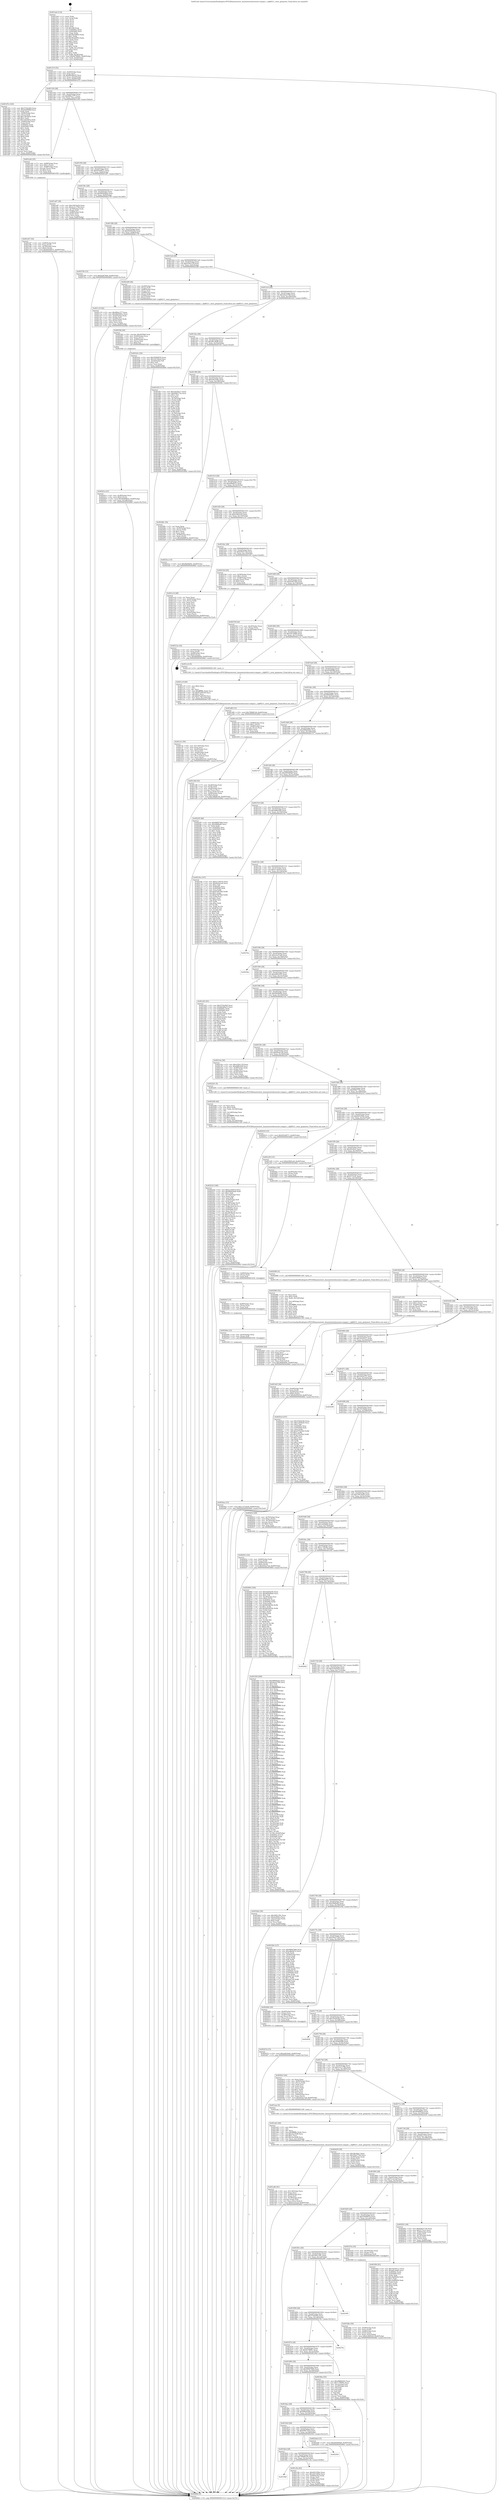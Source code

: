 digraph "0x4012a0" {
  label = "0x4012a0 (/mnt/c/Users/mathe/Desktop/tcc/POCII/binaries/extr_linuxnetwirelesswext-compat.c_cfg80211_wext_giwpower_Final-ollvm.out::main(0))"
  labelloc = "t"
  node[shape=record]

  Entry [label="",width=0.3,height=0.3,shape=circle,fillcolor=black,style=filled]
  "0x401314" [label="{
     0x401314 [32]\l
     | [instrs]\l
     &nbsp;&nbsp;0x401314 \<+6\>: mov -0xd0(%rbp),%eax\l
     &nbsp;&nbsp;0x40131a \<+2\>: mov %eax,%ecx\l
     &nbsp;&nbsp;0x40131c \<+6\>: sub $0x863d8a33,%ecx\l
     &nbsp;&nbsp;0x401322 \<+6\>: mov %eax,-0xe4(%rbp)\l
     &nbsp;&nbsp;0x401328 \<+6\>: mov %ecx,-0xe8(%rbp)\l
     &nbsp;&nbsp;0x40132e \<+6\>: je 0000000000401d7e \<main+0xade\>\l
  }"]
  "0x401d7e" [label="{
     0x401d7e [120]\l
     | [instrs]\l
     &nbsp;&nbsp;0x401d7e \<+5\>: mov $0x5754e9d5,%eax\l
     &nbsp;&nbsp;0x401d83 \<+5\>: mov $0xd54909bf,%ecx\l
     &nbsp;&nbsp;0x401d88 \<+2\>: xor %edx,%edx\l
     &nbsp;&nbsp;0x401d8a \<+7\>: mov -0x90(%rbp),%rsi\l
     &nbsp;&nbsp;0x401d91 \<+2\>: mov (%rsi),%edi\l
     &nbsp;&nbsp;0x401d93 \<+6\>: add $0x1263dd3a,%edi\l
     &nbsp;&nbsp;0x401d99 \<+3\>: add $0x1,%edi\l
     &nbsp;&nbsp;0x401d9c \<+6\>: sub $0x1263dd3a,%edi\l
     &nbsp;&nbsp;0x401da2 \<+7\>: mov -0x90(%rbp),%rsi\l
     &nbsp;&nbsp;0x401da9 \<+2\>: mov %edi,(%rsi)\l
     &nbsp;&nbsp;0x401dab \<+7\>: mov 0x40505c,%edi\l
     &nbsp;&nbsp;0x401db2 \<+8\>: mov 0x405060,%r8d\l
     &nbsp;&nbsp;0x401dba \<+3\>: sub $0x1,%edx\l
     &nbsp;&nbsp;0x401dbd \<+3\>: mov %edi,%r9d\l
     &nbsp;&nbsp;0x401dc0 \<+3\>: add %edx,%r9d\l
     &nbsp;&nbsp;0x401dc3 \<+4\>: imul %r9d,%edi\l
     &nbsp;&nbsp;0x401dc7 \<+3\>: and $0x1,%edi\l
     &nbsp;&nbsp;0x401dca \<+3\>: cmp $0x0,%edi\l
     &nbsp;&nbsp;0x401dcd \<+4\>: sete %r10b\l
     &nbsp;&nbsp;0x401dd1 \<+4\>: cmp $0xa,%r8d\l
     &nbsp;&nbsp;0x401dd5 \<+4\>: setl %r11b\l
     &nbsp;&nbsp;0x401dd9 \<+3\>: mov %r10b,%bl\l
     &nbsp;&nbsp;0x401ddc \<+3\>: and %r11b,%bl\l
     &nbsp;&nbsp;0x401ddf \<+3\>: xor %r11b,%r10b\l
     &nbsp;&nbsp;0x401de2 \<+3\>: or %r10b,%bl\l
     &nbsp;&nbsp;0x401de5 \<+3\>: test $0x1,%bl\l
     &nbsp;&nbsp;0x401de8 \<+3\>: cmovne %ecx,%eax\l
     &nbsp;&nbsp;0x401deb \<+6\>: mov %eax,-0xd0(%rbp)\l
     &nbsp;&nbsp;0x401df1 \<+5\>: jmp 000000000040286d \<main+0x15cd\>\l
  }"]
  "0x401334" [label="{
     0x401334 [28]\l
     | [instrs]\l
     &nbsp;&nbsp;0x401334 \<+5\>: jmp 0000000000401339 \<main+0x99\>\l
     &nbsp;&nbsp;0x401339 \<+6\>: mov -0xe4(%rbp),%eax\l
     &nbsp;&nbsp;0x40133f \<+5\>: sub $0x8f0ec377,%eax\l
     &nbsp;&nbsp;0x401344 \<+6\>: mov %eax,-0xec(%rbp)\l
     &nbsp;&nbsp;0x40134a \<+6\>: je 0000000000401e44 \<main+0xba4\>\l
  }"]
  Exit [label="",width=0.3,height=0.3,shape=circle,fillcolor=black,style=filled,peripheries=2]
  "0x401e44" [label="{
     0x401e44 [35]\l
     | [instrs]\l
     &nbsp;&nbsp;0x401e44 \<+7\>: mov -0x88(%rbp),%rax\l
     &nbsp;&nbsp;0x401e4b \<+6\>: movl $0x1,(%rax)\l
     &nbsp;&nbsp;0x401e51 \<+7\>: mov -0x88(%rbp),%rax\l
     &nbsp;&nbsp;0x401e58 \<+3\>: movslq (%rax),%rax\l
     &nbsp;&nbsp;0x401e5b \<+4\>: shl $0x2,%rax\l
     &nbsp;&nbsp;0x401e5f \<+3\>: mov %rax,%rdi\l
     &nbsp;&nbsp;0x401e62 \<+5\>: call 0000000000401050 \<malloc@plt\>\l
     | [calls]\l
     &nbsp;&nbsp;0x401050 \{1\} (unknown)\l
  }"]
  "0x401350" [label="{
     0x401350 [28]\l
     | [instrs]\l
     &nbsp;&nbsp;0x401350 \<+5\>: jmp 0000000000401355 \<main+0xb5\>\l
     &nbsp;&nbsp;0x401355 \<+6\>: mov -0xe4(%rbp),%eax\l
     &nbsp;&nbsp;0x40135b \<+5\>: sub $0x925e8571,%eax\l
     &nbsp;&nbsp;0x401360 \<+6\>: mov %eax,-0xf0(%rbp)\l
     &nbsp;&nbsp;0x401366 \<+6\>: je 0000000000401e87 \<main+0xbe7\>\l
  }"]
  "0x4024ea" [label="{
     0x4024ea [15]\l
     | [instrs]\l
     &nbsp;&nbsp;0x4024ea \<+10\>: movl $0x1157ab28,-0xd0(%rbp)\l
     &nbsp;&nbsp;0x4024f4 \<+5\>: jmp 000000000040286d \<main+0x15cd\>\l
  }"]
  "0x401e87" [label="{
     0x401e87 [39]\l
     | [instrs]\l
     &nbsp;&nbsp;0x401e87 \<+5\>: mov $0x1947de93,%eax\l
     &nbsp;&nbsp;0x401e8c \<+5\>: mov $0x3c211706,%ecx\l
     &nbsp;&nbsp;0x401e91 \<+4\>: mov -0x78(%rbp),%rdx\l
     &nbsp;&nbsp;0x401e95 \<+2\>: mov (%rdx),%esi\l
     &nbsp;&nbsp;0x401e97 \<+7\>: mov -0x88(%rbp),%rdx\l
     &nbsp;&nbsp;0x401e9e \<+2\>: cmp (%rdx),%esi\l
     &nbsp;&nbsp;0x401ea0 \<+3\>: cmovl %ecx,%eax\l
     &nbsp;&nbsp;0x401ea3 \<+6\>: mov %eax,-0xd0(%rbp)\l
     &nbsp;&nbsp;0x401ea9 \<+5\>: jmp 000000000040286d \<main+0x15cd\>\l
  }"]
  "0x40136c" [label="{
     0x40136c [28]\l
     | [instrs]\l
     &nbsp;&nbsp;0x40136c \<+5\>: jmp 0000000000401371 \<main+0xd1\>\l
     &nbsp;&nbsp;0x401371 \<+6\>: mov -0xe4(%rbp),%eax\l
     &nbsp;&nbsp;0x401377 \<+5\>: sub $0x965649eb,%eax\l
     &nbsp;&nbsp;0x40137c \<+6\>: mov %eax,-0xf4(%rbp)\l
     &nbsp;&nbsp;0x401382 \<+6\>: je 0000000000402700 \<main+0x1460\>\l
  }"]
  "0x4024de" [label="{
     0x4024de [12]\l
     | [instrs]\l
     &nbsp;&nbsp;0x4024de \<+4\>: mov -0x50(%rbp),%rax\l
     &nbsp;&nbsp;0x4024e2 \<+3\>: mov (%rax),%rdi\l
     &nbsp;&nbsp;0x4024e5 \<+5\>: call 0000000000401030 \<free@plt\>\l
     | [calls]\l
     &nbsp;&nbsp;0x401030 \{1\} (unknown)\l
  }"]
  "0x402700" [label="{
     0x402700 [15]\l
     | [instrs]\l
     &nbsp;&nbsp;0x402700 \<+10\>: movl $0xbaf474b4,-0xd0(%rbp)\l
     &nbsp;&nbsp;0x40270a \<+5\>: jmp 000000000040286d \<main+0x15cd\>\l
  }"]
  "0x401388" [label="{
     0x401388 [28]\l
     | [instrs]\l
     &nbsp;&nbsp;0x401388 \<+5\>: jmp 000000000040138d \<main+0xed\>\l
     &nbsp;&nbsp;0x40138d \<+6\>: mov -0xe4(%rbp),%eax\l
     &nbsp;&nbsp;0x401393 \<+5\>: sub $0x9e05b33d,%eax\l
     &nbsp;&nbsp;0x401398 \<+6\>: mov %eax,-0xf8(%rbp)\l
     &nbsp;&nbsp;0x40139e \<+6\>: je 0000000000401c19 \<main+0x979\>\l
  }"]
  "0x4024cf" [label="{
     0x4024cf [15]\l
     | [instrs]\l
     &nbsp;&nbsp;0x4024cf \<+4\>: mov -0x68(%rbp),%rax\l
     &nbsp;&nbsp;0x4024d3 \<+3\>: mov (%rax),%rax\l
     &nbsp;&nbsp;0x4024d6 \<+3\>: mov %rax,%rdi\l
     &nbsp;&nbsp;0x4024d9 \<+5\>: call 0000000000401030 \<free@plt\>\l
     | [calls]\l
     &nbsp;&nbsp;0x401030 \{1\} (unknown)\l
  }"]
  "0x401c19" [label="{
     0x401c19 [42]\l
     | [instrs]\l
     &nbsp;&nbsp;0x401c19 \<+5\>: mov $0x8f0ec377,%eax\l
     &nbsp;&nbsp;0x401c1e \<+5\>: mov $0xd644483c,%ecx\l
     &nbsp;&nbsp;0x401c23 \<+7\>: mov -0xa0(%rbp),%rdx\l
     &nbsp;&nbsp;0x401c2a \<+2\>: mov (%rdx),%esi\l
     &nbsp;&nbsp;0x401c2c \<+7\>: mov -0xb0(%rbp),%rdx\l
     &nbsp;&nbsp;0x401c33 \<+2\>: cmp (%rdx),%esi\l
     &nbsp;&nbsp;0x401c35 \<+3\>: cmovl %ecx,%eax\l
     &nbsp;&nbsp;0x401c38 \<+6\>: mov %eax,-0xd0(%rbp)\l
     &nbsp;&nbsp;0x401c3e \<+5\>: jmp 000000000040286d \<main+0x15cd\>\l
  }"]
  "0x4013a4" [label="{
     0x4013a4 [28]\l
     | [instrs]\l
     &nbsp;&nbsp;0x4013a4 \<+5\>: jmp 00000000004013a9 \<main+0x109\>\l
     &nbsp;&nbsp;0x4013a9 \<+6\>: mov -0xe4(%rbp),%eax\l
     &nbsp;&nbsp;0x4013af \<+5\>: sub $0xa53b115f,%eax\l
     &nbsp;&nbsp;0x4013b4 \<+6\>: mov %eax,-0xfc(%rbp)\l
     &nbsp;&nbsp;0x4013ba \<+6\>: je 00000000004023d9 \<main+0x1139\>\l
  }"]
  "0x4024c0" [label="{
     0x4024c0 [15]\l
     | [instrs]\l
     &nbsp;&nbsp;0x4024c0 \<+4\>: mov -0x80(%rbp),%rax\l
     &nbsp;&nbsp;0x4024c4 \<+3\>: mov (%rax),%rax\l
     &nbsp;&nbsp;0x4024c7 \<+3\>: mov %rax,%rdi\l
     &nbsp;&nbsp;0x4024ca \<+5\>: call 0000000000401030 \<free@plt\>\l
     | [calls]\l
     &nbsp;&nbsp;0x401030 \{1\} (unknown)\l
  }"]
  "0x4023d9" [label="{
     0x4023d9 [36]\l
     | [instrs]\l
     &nbsp;&nbsp;0x4023d9 \<+7\>: mov -0xa8(%rbp),%rax\l
     &nbsp;&nbsp;0x4023e0 \<+3\>: mov (%rax),%rdi\l
     &nbsp;&nbsp;0x4023e3 \<+4\>: mov -0x80(%rbp),%rax\l
     &nbsp;&nbsp;0x4023e7 \<+3\>: mov (%rax),%rsi\l
     &nbsp;&nbsp;0x4023ea \<+4\>: mov -0x68(%rbp),%rax\l
     &nbsp;&nbsp;0x4023ee \<+3\>: mov (%rax),%rdx\l
     &nbsp;&nbsp;0x4023f1 \<+4\>: mov -0x50(%rbp),%rax\l
     &nbsp;&nbsp;0x4023f5 \<+3\>: mov (%rax),%rcx\l
     &nbsp;&nbsp;0x4023f8 \<+5\>: call 0000000000401240 \<cfg80211_wext_giwpower\>\l
     | [calls]\l
     &nbsp;&nbsp;0x401240 \{1\} (/mnt/c/Users/mathe/Desktop/tcc/POCII/binaries/extr_linuxnetwirelesswext-compat.c_cfg80211_wext_giwpower_Final-ollvm.out::cfg80211_wext_giwpower)\l
  }"]
  "0x4013c0" [label="{
     0x4013c0 [28]\l
     | [instrs]\l
     &nbsp;&nbsp;0x4013c0 \<+5\>: jmp 00000000004013c5 \<main+0x125\>\l
     &nbsp;&nbsp;0x4013c5 \<+6\>: mov -0xe4(%rbp),%eax\l
     &nbsp;&nbsp;0x4013cb \<+5\>: sub $0xa6ae3784,%eax\l
     &nbsp;&nbsp;0x4013d0 \<+6\>: mov %eax,-0x100(%rbp)\l
     &nbsp;&nbsp;0x4013d6 \<+6\>: je 0000000000401b3c \<main+0x89c\>\l
  }"]
  "0x40247d" [label="{
     0x40247d [15]\l
     | [instrs]\l
     &nbsp;&nbsp;0x40247d \<+10\>: movl $0xad41fede,-0xd0(%rbp)\l
     &nbsp;&nbsp;0x402487 \<+5\>: jmp 000000000040286d \<main+0x15cd\>\l
  }"]
  "0x401b3c" [label="{
     0x401b3c [30]\l
     | [instrs]\l
     &nbsp;&nbsp;0x401b3c \<+5\>: mov $0x55099976,%eax\l
     &nbsp;&nbsp;0x401b41 \<+5\>: mov $0x18154fa6,%ecx\l
     &nbsp;&nbsp;0x401b46 \<+3\>: mov -0x2d(%rbp),%dl\l
     &nbsp;&nbsp;0x401b49 \<+3\>: test $0x1,%dl\l
     &nbsp;&nbsp;0x401b4c \<+3\>: cmovne %ecx,%eax\l
     &nbsp;&nbsp;0x401b4f \<+6\>: mov %eax,-0xd0(%rbp)\l
     &nbsp;&nbsp;0x401b55 \<+5\>: jmp 000000000040286d \<main+0x15cd\>\l
  }"]
  "0x4013dc" [label="{
     0x4013dc [28]\l
     | [instrs]\l
     &nbsp;&nbsp;0x4013dc \<+5\>: jmp 00000000004013e1 \<main+0x141\>\l
     &nbsp;&nbsp;0x4013e1 \<+6\>: mov -0xe4(%rbp),%eax\l
     &nbsp;&nbsp;0x4013e7 \<+5\>: sub $0xa81c8af9,%eax\l
     &nbsp;&nbsp;0x4013ec \<+6\>: mov %eax,-0x104(%rbp)\l
     &nbsp;&nbsp;0x4013f2 \<+6\>: je 0000000000401f5f \<main+0xcbf\>\l
  }"]
  "0x40241a" [label="{
     0x40241a [31]\l
     | [instrs]\l
     &nbsp;&nbsp;0x40241a \<+4\>: mov -0x38(%rbp),%rcx\l
     &nbsp;&nbsp;0x40241e \<+6\>: movl $0x0,(%rcx)\l
     &nbsp;&nbsp;0x402424 \<+10\>: movl $0x40d0881b,-0xd0(%rbp)\l
     &nbsp;&nbsp;0x40242e \<+6\>: mov %eax,-0x1d8(%rbp)\l
     &nbsp;&nbsp;0x402434 \<+5\>: jmp 000000000040286d \<main+0x15cd\>\l
  }"]
  "0x401f5f" [label="{
     0x401f5f [177]\l
     | [instrs]\l
     &nbsp;&nbsp;0x401f5f \<+5\>: mov $0x162301c7,%eax\l
     &nbsp;&nbsp;0x401f64 \<+5\>: mov $0xf946773a,%ecx\l
     &nbsp;&nbsp;0x401f69 \<+2\>: mov $0x1,%dl\l
     &nbsp;&nbsp;0x401f6b \<+2\>: xor %esi,%esi\l
     &nbsp;&nbsp;0x401f6d \<+4\>: mov -0x78(%rbp),%rdi\l
     &nbsp;&nbsp;0x401f71 \<+3\>: mov (%rdi),%r8d\l
     &nbsp;&nbsp;0x401f74 \<+3\>: mov %esi,%r9d\l
     &nbsp;&nbsp;0x401f77 \<+3\>: sub %r8d,%r9d\l
     &nbsp;&nbsp;0x401f7a \<+3\>: mov %esi,%r8d\l
     &nbsp;&nbsp;0x401f7d \<+4\>: sub $0x1,%r8d\l
     &nbsp;&nbsp;0x401f81 \<+3\>: add %r8d,%r9d\l
     &nbsp;&nbsp;0x401f84 \<+3\>: mov %esi,%r8d\l
     &nbsp;&nbsp;0x401f87 \<+3\>: sub %r9d,%r8d\l
     &nbsp;&nbsp;0x401f8a \<+4\>: mov -0x78(%rbp),%rdi\l
     &nbsp;&nbsp;0x401f8e \<+3\>: mov %r8d,(%rdi)\l
     &nbsp;&nbsp;0x401f91 \<+8\>: mov 0x40505c,%r8d\l
     &nbsp;&nbsp;0x401f99 \<+8\>: mov 0x405060,%r9d\l
     &nbsp;&nbsp;0x401fa1 \<+3\>: sub $0x1,%esi\l
     &nbsp;&nbsp;0x401fa4 \<+3\>: mov %r8d,%r10d\l
     &nbsp;&nbsp;0x401fa7 \<+3\>: add %esi,%r10d\l
     &nbsp;&nbsp;0x401faa \<+4\>: imul %r10d,%r8d\l
     &nbsp;&nbsp;0x401fae \<+4\>: and $0x1,%r8d\l
     &nbsp;&nbsp;0x401fb2 \<+4\>: cmp $0x0,%r8d\l
     &nbsp;&nbsp;0x401fb6 \<+4\>: sete %r11b\l
     &nbsp;&nbsp;0x401fba \<+4\>: cmp $0xa,%r9d\l
     &nbsp;&nbsp;0x401fbe \<+3\>: setl %bl\l
     &nbsp;&nbsp;0x401fc1 \<+3\>: mov %r11b,%r14b\l
     &nbsp;&nbsp;0x401fc4 \<+4\>: xor $0xff,%r14b\l
     &nbsp;&nbsp;0x401fc8 \<+3\>: mov %bl,%r15b\l
     &nbsp;&nbsp;0x401fcb \<+4\>: xor $0xff,%r15b\l
     &nbsp;&nbsp;0x401fcf \<+3\>: xor $0x1,%dl\l
     &nbsp;&nbsp;0x401fd2 \<+3\>: mov %r14b,%r12b\l
     &nbsp;&nbsp;0x401fd5 \<+4\>: and $0xff,%r12b\l
     &nbsp;&nbsp;0x401fd9 \<+3\>: and %dl,%r11b\l
     &nbsp;&nbsp;0x401fdc \<+3\>: mov %r15b,%r13b\l
     &nbsp;&nbsp;0x401fdf \<+4\>: and $0xff,%r13b\l
     &nbsp;&nbsp;0x401fe3 \<+2\>: and %dl,%bl\l
     &nbsp;&nbsp;0x401fe5 \<+3\>: or %r11b,%r12b\l
     &nbsp;&nbsp;0x401fe8 \<+3\>: or %bl,%r13b\l
     &nbsp;&nbsp;0x401feb \<+3\>: xor %r13b,%r12b\l
     &nbsp;&nbsp;0x401fee \<+3\>: or %r15b,%r14b\l
     &nbsp;&nbsp;0x401ff1 \<+4\>: xor $0xff,%r14b\l
     &nbsp;&nbsp;0x401ff5 \<+3\>: or $0x1,%dl\l
     &nbsp;&nbsp;0x401ff8 \<+3\>: and %dl,%r14b\l
     &nbsp;&nbsp;0x401ffb \<+3\>: or %r14b,%r12b\l
     &nbsp;&nbsp;0x401ffe \<+4\>: test $0x1,%r12b\l
     &nbsp;&nbsp;0x402002 \<+3\>: cmovne %ecx,%eax\l
     &nbsp;&nbsp;0x402005 \<+6\>: mov %eax,-0xd0(%rbp)\l
     &nbsp;&nbsp;0x40200b \<+5\>: jmp 000000000040286d \<main+0x15cd\>\l
  }"]
  "0x4013f8" [label="{
     0x4013f8 [28]\l
     | [instrs]\l
     &nbsp;&nbsp;0x4013f8 \<+5\>: jmp 00000000004013fd \<main+0x15d\>\l
     &nbsp;&nbsp;0x4013fd \<+6\>: mov -0xe4(%rbp),%eax\l
     &nbsp;&nbsp;0x401403 \<+5\>: sub $0xad41fede,%eax\l
     &nbsp;&nbsp;0x401408 \<+6\>: mov %eax,-0x108(%rbp)\l
     &nbsp;&nbsp;0x40140e \<+6\>: je 000000000040248c \<main+0x11ec\>\l
  }"]
  "0x4023fd" [label="{
     0x4023fd [29]\l
     | [instrs]\l
     &nbsp;&nbsp;0x4023fd \<+10\>: movabs $0x4030b6,%rdi\l
     &nbsp;&nbsp;0x402407 \<+4\>: mov -0x40(%rbp),%rcx\l
     &nbsp;&nbsp;0x40240b \<+2\>: mov %eax,(%rcx)\l
     &nbsp;&nbsp;0x40240d \<+4\>: mov -0x40(%rbp),%rcx\l
     &nbsp;&nbsp;0x402411 \<+2\>: mov (%rcx),%esi\l
     &nbsp;&nbsp;0x402413 \<+2\>: mov $0x0,%al\l
     &nbsp;&nbsp;0x402415 \<+5\>: call 0000000000401040 \<printf@plt\>\l
     | [calls]\l
     &nbsp;&nbsp;0x401040 \{1\} (unknown)\l
  }"]
  "0x40248c" [label="{
     0x40248c [34]\l
     | [instrs]\l
     &nbsp;&nbsp;0x40248c \<+2\>: xor %eax,%eax\l
     &nbsp;&nbsp;0x40248e \<+4\>: mov -0x38(%rbp),%rcx\l
     &nbsp;&nbsp;0x402492 \<+2\>: mov (%rcx),%edx\l
     &nbsp;&nbsp;0x402494 \<+3\>: sub $0x1,%eax\l
     &nbsp;&nbsp;0x402497 \<+2\>: sub %eax,%edx\l
     &nbsp;&nbsp;0x402499 \<+4\>: mov -0x38(%rbp),%rcx\l
     &nbsp;&nbsp;0x40249d \<+2\>: mov %edx,(%rcx)\l
     &nbsp;&nbsp;0x40249f \<+10\>: movl $0x40d0881b,-0xd0(%rbp)\l
     &nbsp;&nbsp;0x4024a9 \<+5\>: jmp 000000000040286d \<main+0x15cd\>\l
  }"]
  "0x401414" [label="{
     0x401414 [28]\l
     | [instrs]\l
     &nbsp;&nbsp;0x401414 \<+5\>: jmp 0000000000401419 \<main+0x179\>\l
     &nbsp;&nbsp;0x401419 \<+6\>: mov -0xe4(%rbp),%eax\l
     &nbsp;&nbsp;0x40141f \<+5\>: sub $0xaf6b807e,%eax\l
     &nbsp;&nbsp;0x401424 \<+6\>: mov %eax,-0x10c(%rbp)\l
     &nbsp;&nbsp;0x40142a \<+6\>: je 00000000004023ca \<main+0x112a\>\l
  }"]
  "0x402232" [label="{
     0x402232 [180]\l
     | [instrs]\l
     &nbsp;&nbsp;0x402232 \<+5\>: mov $0xe1c4d3c4,%ecx\l
     &nbsp;&nbsp;0x402237 \<+5\>: mov $0x68b9c8a8,%edx\l
     &nbsp;&nbsp;0x40223c \<+3\>: mov $0x1,%dil\l
     &nbsp;&nbsp;0x40223f \<+6\>: mov -0x1d4(%rbp),%esi\l
     &nbsp;&nbsp;0x402245 \<+3\>: imul %eax,%esi\l
     &nbsp;&nbsp;0x402248 \<+3\>: mov %sil,%r8b\l
     &nbsp;&nbsp;0x40224b \<+4\>: mov -0x50(%rbp),%r9\l
     &nbsp;&nbsp;0x40224f \<+3\>: mov (%r9),%r9\l
     &nbsp;&nbsp;0x402252 \<+4\>: mov -0x48(%rbp),%r10\l
     &nbsp;&nbsp;0x402256 \<+3\>: movslq (%r10),%r10\l
     &nbsp;&nbsp;0x402259 \<+4\>: mov %r8b,(%r9,%r10,1)\l
     &nbsp;&nbsp;0x40225d \<+7\>: mov 0x40505c,%eax\l
     &nbsp;&nbsp;0x402264 \<+7\>: mov 0x405060,%esi\l
     &nbsp;&nbsp;0x40226b \<+3\>: mov %eax,%r11d\l
     &nbsp;&nbsp;0x40226e \<+7\>: sub $0x291f8e2b,%r11d\l
     &nbsp;&nbsp;0x402275 \<+4\>: sub $0x1,%r11d\l
     &nbsp;&nbsp;0x402279 \<+7\>: add $0x291f8e2b,%r11d\l
     &nbsp;&nbsp;0x402280 \<+4\>: imul %r11d,%eax\l
     &nbsp;&nbsp;0x402284 \<+3\>: and $0x1,%eax\l
     &nbsp;&nbsp;0x402287 \<+3\>: cmp $0x0,%eax\l
     &nbsp;&nbsp;0x40228a \<+4\>: sete %r8b\l
     &nbsp;&nbsp;0x40228e \<+3\>: cmp $0xa,%esi\l
     &nbsp;&nbsp;0x402291 \<+3\>: setl %bl\l
     &nbsp;&nbsp;0x402294 \<+3\>: mov %r8b,%r14b\l
     &nbsp;&nbsp;0x402297 \<+4\>: xor $0xff,%r14b\l
     &nbsp;&nbsp;0x40229b \<+3\>: mov %bl,%r15b\l
     &nbsp;&nbsp;0x40229e \<+4\>: xor $0xff,%r15b\l
     &nbsp;&nbsp;0x4022a2 \<+4\>: xor $0x1,%dil\l
     &nbsp;&nbsp;0x4022a6 \<+3\>: mov %r14b,%r12b\l
     &nbsp;&nbsp;0x4022a9 \<+4\>: and $0xff,%r12b\l
     &nbsp;&nbsp;0x4022ad \<+3\>: and %dil,%r8b\l
     &nbsp;&nbsp;0x4022b0 \<+3\>: mov %r15b,%r13b\l
     &nbsp;&nbsp;0x4022b3 \<+4\>: and $0xff,%r13b\l
     &nbsp;&nbsp;0x4022b7 \<+3\>: and %dil,%bl\l
     &nbsp;&nbsp;0x4022ba \<+3\>: or %r8b,%r12b\l
     &nbsp;&nbsp;0x4022bd \<+3\>: or %bl,%r13b\l
     &nbsp;&nbsp;0x4022c0 \<+3\>: xor %r13b,%r12b\l
     &nbsp;&nbsp;0x4022c3 \<+3\>: or %r15b,%r14b\l
     &nbsp;&nbsp;0x4022c6 \<+4\>: xor $0xff,%r14b\l
     &nbsp;&nbsp;0x4022ca \<+4\>: or $0x1,%dil\l
     &nbsp;&nbsp;0x4022ce \<+3\>: and %dil,%r14b\l
     &nbsp;&nbsp;0x4022d1 \<+3\>: or %r14b,%r12b\l
     &nbsp;&nbsp;0x4022d4 \<+4\>: test $0x1,%r12b\l
     &nbsp;&nbsp;0x4022d8 \<+3\>: cmovne %edx,%ecx\l
     &nbsp;&nbsp;0x4022db \<+6\>: mov %ecx,-0xd0(%rbp)\l
     &nbsp;&nbsp;0x4022e1 \<+5\>: jmp 000000000040286d \<main+0x15cd\>\l
  }"]
  "0x4023ca" [label="{
     0x4023ca [15]\l
     | [instrs]\l
     &nbsp;&nbsp;0x4023ca \<+10\>: movl $0xf4b9b69e,-0xd0(%rbp)\l
     &nbsp;&nbsp;0x4023d4 \<+5\>: jmp 000000000040286d \<main+0x15cd\>\l
  }"]
  "0x401430" [label="{
     0x401430 [28]\l
     | [instrs]\l
     &nbsp;&nbsp;0x401430 \<+5\>: jmp 0000000000401435 \<main+0x195\>\l
     &nbsp;&nbsp;0x401435 \<+6\>: mov -0xe4(%rbp),%eax\l
     &nbsp;&nbsp;0x40143b \<+5\>: sub $0xb39b5ce9,%eax\l
     &nbsp;&nbsp;0x401440 \<+6\>: mov %eax,-0x110(%rbp)\l
     &nbsp;&nbsp;0x401446 \<+6\>: je 0000000000401e14 \<main+0xb74\>\l
  }"]
  "0x402206" [label="{
     0x402206 [44]\l
     | [instrs]\l
     &nbsp;&nbsp;0x402206 \<+2\>: xor %ecx,%ecx\l
     &nbsp;&nbsp;0x402208 \<+5\>: mov $0x2,%edx\l
     &nbsp;&nbsp;0x40220d \<+6\>: mov %edx,-0x1d0(%rbp)\l
     &nbsp;&nbsp;0x402213 \<+1\>: cltd\l
     &nbsp;&nbsp;0x402214 \<+6\>: mov -0x1d0(%rbp),%esi\l
     &nbsp;&nbsp;0x40221a \<+2\>: idiv %esi\l
     &nbsp;&nbsp;0x40221c \<+6\>: imul $0xfffffffe,%edx,%edx\l
     &nbsp;&nbsp;0x402222 \<+3\>: sub $0x1,%ecx\l
     &nbsp;&nbsp;0x402225 \<+2\>: sub %ecx,%edx\l
     &nbsp;&nbsp;0x402227 \<+6\>: mov %edx,-0x1d4(%rbp)\l
     &nbsp;&nbsp;0x40222d \<+5\>: call 0000000000401160 \<next_i\>\l
     | [calls]\l
     &nbsp;&nbsp;0x401160 \{1\} (/mnt/c/Users/mathe/Desktop/tcc/POCII/binaries/extr_linuxnetwirelesswext-compat.c_cfg80211_wext_giwpower_Final-ollvm.out::next_i)\l
  }"]
  "0x401e14" [label="{
     0x401e14 [48]\l
     | [instrs]\l
     &nbsp;&nbsp;0x401e14 \<+2\>: xor %eax,%eax\l
     &nbsp;&nbsp;0x401e16 \<+7\>: mov -0xa0(%rbp),%rcx\l
     &nbsp;&nbsp;0x401e1d \<+2\>: mov (%rcx),%edx\l
     &nbsp;&nbsp;0x401e1f \<+2\>: mov %eax,%esi\l
     &nbsp;&nbsp;0x401e21 \<+2\>: sub %edx,%esi\l
     &nbsp;&nbsp;0x401e23 \<+2\>: mov %eax,%edx\l
     &nbsp;&nbsp;0x401e25 \<+3\>: sub $0x1,%edx\l
     &nbsp;&nbsp;0x401e28 \<+2\>: add %edx,%esi\l
     &nbsp;&nbsp;0x401e2a \<+2\>: sub %esi,%eax\l
     &nbsp;&nbsp;0x401e2c \<+7\>: mov -0xa0(%rbp),%rcx\l
     &nbsp;&nbsp;0x401e33 \<+2\>: mov %eax,(%rcx)\l
     &nbsp;&nbsp;0x401e35 \<+10\>: movl $0x9e05b33d,-0xd0(%rbp)\l
     &nbsp;&nbsp;0x401e3f \<+5\>: jmp 000000000040286d \<main+0x15cd\>\l
  }"]
  "0x40144c" [label="{
     0x40144c [28]\l
     | [instrs]\l
     &nbsp;&nbsp;0x40144c \<+5\>: jmp 0000000000401451 \<main+0x1b1\>\l
     &nbsp;&nbsp;0x401451 \<+6\>: mov -0xe4(%rbp),%eax\l
     &nbsp;&nbsp;0x401457 \<+5\>: sub $0xb56317a6,%eax\l
     &nbsp;&nbsp;0x40145c \<+6\>: mov %eax,-0x114(%rbp)\l
     &nbsp;&nbsp;0x401462 \<+6\>: je 000000000040210d \<main+0xe6d\>\l
  }"]
  "0x40212a" [label="{
     0x40212a [32]\l
     | [instrs]\l
     &nbsp;&nbsp;0x40212a \<+4\>: mov -0x50(%rbp),%rdi\l
     &nbsp;&nbsp;0x40212e \<+3\>: mov %rax,(%rdi)\l
     &nbsp;&nbsp;0x402131 \<+4\>: mov -0x48(%rbp),%rax\l
     &nbsp;&nbsp;0x402135 \<+6\>: movl $0x0,(%rax)\l
     &nbsp;&nbsp;0x40213b \<+10\>: movl $0xf4b9b69e,-0xd0(%rbp)\l
     &nbsp;&nbsp;0x402145 \<+5\>: jmp 000000000040286d \<main+0x15cd\>\l
  }"]
  "0x40210d" [label="{
     0x40210d [29]\l
     | [instrs]\l
     &nbsp;&nbsp;0x40210d \<+4\>: mov -0x58(%rbp),%rax\l
     &nbsp;&nbsp;0x402111 \<+6\>: movl $0x1,(%rax)\l
     &nbsp;&nbsp;0x402117 \<+4\>: mov -0x58(%rbp),%rax\l
     &nbsp;&nbsp;0x40211b \<+3\>: movslq (%rax),%rax\l
     &nbsp;&nbsp;0x40211e \<+4\>: shl $0x0,%rax\l
     &nbsp;&nbsp;0x402122 \<+3\>: mov %rax,%rdi\l
     &nbsp;&nbsp;0x402125 \<+5\>: call 0000000000401050 \<malloc@plt\>\l
     | [calls]\l
     &nbsp;&nbsp;0x401050 \{1\} (unknown)\l
  }"]
  "0x401468" [label="{
     0x401468 [28]\l
     | [instrs]\l
     &nbsp;&nbsp;0x401468 \<+5\>: jmp 000000000040146d \<main+0x1cd\>\l
     &nbsp;&nbsp;0x40146d \<+6\>: mov -0xe4(%rbp),%eax\l
     &nbsp;&nbsp;0x401473 \<+5\>: sub $0xbaf474b4,%eax\l
     &nbsp;&nbsp;0x401478 \<+6\>: mov %eax,-0x118(%rbp)\l
     &nbsp;&nbsp;0x40147e \<+6\>: je 000000000040270f \<main+0x146f\>\l
  }"]
  "0x4020b9" [label="{
     0x4020b9 [42]\l
     | [instrs]\l
     &nbsp;&nbsp;0x4020b9 \<+6\>: mov -0x1cc(%rbp),%ecx\l
     &nbsp;&nbsp;0x4020bf \<+3\>: imul %eax,%ecx\l
     &nbsp;&nbsp;0x4020c2 \<+4\>: mov -0x68(%rbp),%r8\l
     &nbsp;&nbsp;0x4020c6 \<+3\>: mov (%r8),%r8\l
     &nbsp;&nbsp;0x4020c9 \<+4\>: mov -0x60(%rbp),%r9\l
     &nbsp;&nbsp;0x4020cd \<+3\>: movslq (%r9),%r9\l
     &nbsp;&nbsp;0x4020d0 \<+4\>: mov %ecx,(%r8,%r9,4)\l
     &nbsp;&nbsp;0x4020d4 \<+10\>: movl $0x36460406,-0xd0(%rbp)\l
     &nbsp;&nbsp;0x4020de \<+5\>: jmp 000000000040286d \<main+0x15cd\>\l
  }"]
  "0x40270f" [label="{
     0x40270f [24]\l
     | [instrs]\l
     &nbsp;&nbsp;0x40270f \<+7\>: mov -0xc8(%rbp),%rax\l
     &nbsp;&nbsp;0x402716 \<+2\>: mov (%rax),%eax\l
     &nbsp;&nbsp;0x402718 \<+4\>: lea -0x28(%rbp),%rsp\l
     &nbsp;&nbsp;0x40271c \<+1\>: pop %rbx\l
     &nbsp;&nbsp;0x40271d \<+2\>: pop %r12\l
     &nbsp;&nbsp;0x40271f \<+2\>: pop %r13\l
     &nbsp;&nbsp;0x402721 \<+2\>: pop %r14\l
     &nbsp;&nbsp;0x402723 \<+2\>: pop %r15\l
     &nbsp;&nbsp;0x402725 \<+1\>: pop %rbp\l
     &nbsp;&nbsp;0x402726 \<+1\>: ret\l
  }"]
  "0x401484" [label="{
     0x401484 [28]\l
     | [instrs]\l
     &nbsp;&nbsp;0x401484 \<+5\>: jmp 0000000000401489 \<main+0x1e9\>\l
     &nbsp;&nbsp;0x401489 \<+6\>: mov -0xe4(%rbp),%eax\l
     &nbsp;&nbsp;0x40148f \<+5\>: sub $0xc627d0bb,%eax\l
     &nbsp;&nbsp;0x401494 \<+6\>: mov %eax,-0x11c(%rbp)\l
     &nbsp;&nbsp;0x40149a \<+6\>: je 0000000000401cc4 \<main+0xa24\>\l
  }"]
  "0x402085" [label="{
     0x402085 [52]\l
     | [instrs]\l
     &nbsp;&nbsp;0x402085 \<+2\>: xor %ecx,%ecx\l
     &nbsp;&nbsp;0x402087 \<+5\>: mov $0x2,%edx\l
     &nbsp;&nbsp;0x40208c \<+6\>: mov %edx,-0x1c8(%rbp)\l
     &nbsp;&nbsp;0x402092 \<+1\>: cltd\l
     &nbsp;&nbsp;0x402093 \<+6\>: mov -0x1c8(%rbp),%esi\l
     &nbsp;&nbsp;0x402099 \<+2\>: idiv %esi\l
     &nbsp;&nbsp;0x40209b \<+6\>: imul $0xfffffffe,%edx,%edx\l
     &nbsp;&nbsp;0x4020a1 \<+2\>: mov %ecx,%edi\l
     &nbsp;&nbsp;0x4020a3 \<+2\>: sub %edx,%edi\l
     &nbsp;&nbsp;0x4020a5 \<+2\>: mov %ecx,%edx\l
     &nbsp;&nbsp;0x4020a7 \<+3\>: sub $0x1,%edx\l
     &nbsp;&nbsp;0x4020aa \<+2\>: add %edx,%edi\l
     &nbsp;&nbsp;0x4020ac \<+2\>: sub %edi,%ecx\l
     &nbsp;&nbsp;0x4020ae \<+6\>: mov %ecx,-0x1cc(%rbp)\l
     &nbsp;&nbsp;0x4020b4 \<+5\>: call 0000000000401160 \<next_i\>\l
     | [calls]\l
     &nbsp;&nbsp;0x401160 \{1\} (/mnt/c/Users/mathe/Desktop/tcc/POCII/binaries/extr_linuxnetwirelesswext-compat.c_cfg80211_wext_giwpower_Final-ollvm.out::next_i)\l
  }"]
  "0x401cc4" [label="{
     0x401cc4 [5]\l
     | [instrs]\l
     &nbsp;&nbsp;0x401cc4 \<+5\>: call 0000000000401160 \<next_i\>\l
     | [calls]\l
     &nbsp;&nbsp;0x401160 \{1\} (/mnt/c/Users/mathe/Desktop/tcc/POCII/binaries/extr_linuxnetwirelesswext-compat.c_cfg80211_wext_giwpower_Final-ollvm.out::next_i)\l
  }"]
  "0x4014a0" [label="{
     0x4014a0 [28]\l
     | [instrs]\l
     &nbsp;&nbsp;0x4014a0 \<+5\>: jmp 00000000004014a5 \<main+0x205\>\l
     &nbsp;&nbsp;0x4014a5 \<+6\>: mov -0xe4(%rbp),%eax\l
     &nbsp;&nbsp;0x4014ab \<+5\>: sub $0xd54909bf,%eax\l
     &nbsp;&nbsp;0x4014b0 \<+6\>: mov %eax,-0x120(%rbp)\l
     &nbsp;&nbsp;0x4014b6 \<+6\>: je 0000000000401df6 \<main+0xb56\>\l
  }"]
  "0x40203c" [label="{
     0x40203c [32]\l
     | [instrs]\l
     &nbsp;&nbsp;0x40203c \<+4\>: mov -0x68(%rbp),%rdi\l
     &nbsp;&nbsp;0x402040 \<+3\>: mov %rax,(%rdi)\l
     &nbsp;&nbsp;0x402043 \<+4\>: mov -0x60(%rbp),%rax\l
     &nbsp;&nbsp;0x402047 \<+6\>: movl $0x0,(%rax)\l
     &nbsp;&nbsp;0x40204d \<+10\>: movl $0x455ac7ed,-0xd0(%rbp)\l
     &nbsp;&nbsp;0x402057 \<+5\>: jmp 000000000040286d \<main+0x15cd\>\l
  }"]
  "0x401df6" [label="{
     0x401df6 [15]\l
     | [instrs]\l
     &nbsp;&nbsp;0x401df6 \<+10\>: movl $0x788d8144,-0xd0(%rbp)\l
     &nbsp;&nbsp;0x401e00 \<+5\>: jmp 000000000040286d \<main+0x15cd\>\l
  }"]
  "0x4014bc" [label="{
     0x4014bc [28]\l
     | [instrs]\l
     &nbsp;&nbsp;0x4014bc \<+5\>: jmp 00000000004014c1 \<main+0x221\>\l
     &nbsp;&nbsp;0x4014c1 \<+6\>: mov -0xe4(%rbp),%eax\l
     &nbsp;&nbsp;0x4014c7 \<+5\>: sub $0xd644483c,%eax\l
     &nbsp;&nbsp;0x4014cc \<+6\>: mov %eax,-0x124(%rbp)\l
     &nbsp;&nbsp;0x4014d2 \<+6\>: je 0000000000401c43 \<main+0x9a3\>\l
  }"]
  "0x401edb" [label="{
     0x401edb [41]\l
     | [instrs]\l
     &nbsp;&nbsp;0x401edb \<+6\>: mov -0x1c4(%rbp),%ecx\l
     &nbsp;&nbsp;0x401ee1 \<+3\>: imul %eax,%ecx\l
     &nbsp;&nbsp;0x401ee4 \<+4\>: mov -0x80(%rbp),%rsi\l
     &nbsp;&nbsp;0x401ee8 \<+3\>: mov (%rsi),%rsi\l
     &nbsp;&nbsp;0x401eeb \<+4\>: mov -0x78(%rbp),%rdi\l
     &nbsp;&nbsp;0x401eef \<+3\>: movslq (%rdi),%rdi\l
     &nbsp;&nbsp;0x401ef2 \<+3\>: mov %ecx,(%rsi,%rdi,4)\l
     &nbsp;&nbsp;0x401ef5 \<+10\>: movl $0x51e3c2af,-0xd0(%rbp)\l
     &nbsp;&nbsp;0x401eff \<+5\>: jmp 000000000040286d \<main+0x15cd\>\l
  }"]
  "0x401c43" [label="{
     0x401c43 [35]\l
     | [instrs]\l
     &nbsp;&nbsp;0x401c43 \<+7\>: mov -0x98(%rbp),%rax\l
     &nbsp;&nbsp;0x401c4a \<+6\>: movl $0x1,(%rax)\l
     &nbsp;&nbsp;0x401c50 \<+7\>: mov -0x98(%rbp),%rax\l
     &nbsp;&nbsp;0x401c57 \<+3\>: movslq (%rax),%rax\l
     &nbsp;&nbsp;0x401c5a \<+4\>: shl $0x2,%rax\l
     &nbsp;&nbsp;0x401c5e \<+3\>: mov %rax,%rdi\l
     &nbsp;&nbsp;0x401c61 \<+5\>: call 0000000000401050 \<malloc@plt\>\l
     | [calls]\l
     &nbsp;&nbsp;0x401050 \{1\} (unknown)\l
  }"]
  "0x4014d8" [label="{
     0x4014d8 [28]\l
     | [instrs]\l
     &nbsp;&nbsp;0x4014d8 \<+5\>: jmp 00000000004014dd \<main+0x23d\>\l
     &nbsp;&nbsp;0x4014dd \<+6\>: mov -0xe4(%rbp),%eax\l
     &nbsp;&nbsp;0x4014e3 \<+5\>: sub $0xd68b62b2,%eax\l
     &nbsp;&nbsp;0x4014e8 \<+6\>: mov %eax,-0x128(%rbp)\l
     &nbsp;&nbsp;0x4014ee \<+6\>: je 0000000000402727 \<main+0x1487\>\l
  }"]
  "0x401eb3" [label="{
     0x401eb3 [40]\l
     | [instrs]\l
     &nbsp;&nbsp;0x401eb3 \<+5\>: mov $0x2,%ecx\l
     &nbsp;&nbsp;0x401eb8 \<+1\>: cltd\l
     &nbsp;&nbsp;0x401eb9 \<+2\>: idiv %ecx\l
     &nbsp;&nbsp;0x401ebb \<+6\>: imul $0xfffffffe,%edx,%ecx\l
     &nbsp;&nbsp;0x401ec1 \<+6\>: sub $0xcbcc6ef8,%ecx\l
     &nbsp;&nbsp;0x401ec7 \<+3\>: add $0x1,%ecx\l
     &nbsp;&nbsp;0x401eca \<+6\>: add $0xcbcc6ef8,%ecx\l
     &nbsp;&nbsp;0x401ed0 \<+6\>: mov %ecx,-0x1c4(%rbp)\l
     &nbsp;&nbsp;0x401ed6 \<+5\>: call 0000000000401160 \<next_i\>\l
     | [calls]\l
     &nbsp;&nbsp;0x401160 \{1\} (/mnt/c/Users/mathe/Desktop/tcc/POCII/binaries/extr_linuxnetwirelesswext-compat.c_cfg80211_wext_giwpower_Final-ollvm.out::next_i)\l
  }"]
  "0x402727" [label="{
     0x402727\l
  }", style=dashed]
  "0x4014f4" [label="{
     0x4014f4 [28]\l
     | [instrs]\l
     &nbsp;&nbsp;0x4014f4 \<+5\>: jmp 00000000004014f9 \<main+0x259\>\l
     &nbsp;&nbsp;0x4014f9 \<+6\>: mov -0xe4(%rbp),%eax\l
     &nbsp;&nbsp;0x4014ff \<+5\>: sub $0xd93649a6,%eax\l
     &nbsp;&nbsp;0x401504 \<+6\>: mov %eax,-0x12c(%rbp)\l
     &nbsp;&nbsp;0x40150a \<+6\>: je 00000000004022f5 \<main+0x1055\>\l
  }"]
  "0x401e67" [label="{
     0x401e67 [32]\l
     | [instrs]\l
     &nbsp;&nbsp;0x401e67 \<+4\>: mov -0x80(%rbp),%rdi\l
     &nbsp;&nbsp;0x401e6b \<+3\>: mov %rax,(%rdi)\l
     &nbsp;&nbsp;0x401e6e \<+4\>: mov -0x78(%rbp),%rax\l
     &nbsp;&nbsp;0x401e72 \<+6\>: movl $0x0,(%rax)\l
     &nbsp;&nbsp;0x401e78 \<+10\>: movl $0x925e8571,-0xd0(%rbp)\l
     &nbsp;&nbsp;0x401e82 \<+5\>: jmp 000000000040286d \<main+0x15cd\>\l
  }"]
  "0x4022f5" [label="{
     0x4022f5 [86]\l
     | [instrs]\l
     &nbsp;&nbsp;0x4022f5 \<+5\>: mov $0x689479d6,%eax\l
     &nbsp;&nbsp;0x4022fa \<+5\>: mov $0x2f68fa60,%ecx\l
     &nbsp;&nbsp;0x4022ff \<+2\>: xor %edx,%edx\l
     &nbsp;&nbsp;0x402301 \<+7\>: mov 0x40505c,%esi\l
     &nbsp;&nbsp;0x402308 \<+7\>: mov 0x405060,%edi\l
     &nbsp;&nbsp;0x40230f \<+3\>: sub $0x1,%edx\l
     &nbsp;&nbsp;0x402312 \<+3\>: mov %esi,%r8d\l
     &nbsp;&nbsp;0x402315 \<+3\>: add %edx,%r8d\l
     &nbsp;&nbsp;0x402318 \<+4\>: imul %r8d,%esi\l
     &nbsp;&nbsp;0x40231c \<+3\>: and $0x1,%esi\l
     &nbsp;&nbsp;0x40231f \<+3\>: cmp $0x0,%esi\l
     &nbsp;&nbsp;0x402322 \<+4\>: sete %r9b\l
     &nbsp;&nbsp;0x402326 \<+3\>: cmp $0xa,%edi\l
     &nbsp;&nbsp;0x402329 \<+4\>: setl %r10b\l
     &nbsp;&nbsp;0x40232d \<+3\>: mov %r9b,%r11b\l
     &nbsp;&nbsp;0x402330 \<+3\>: and %r10b,%r11b\l
     &nbsp;&nbsp;0x402333 \<+3\>: xor %r10b,%r9b\l
     &nbsp;&nbsp;0x402336 \<+3\>: or %r9b,%r11b\l
     &nbsp;&nbsp;0x402339 \<+4\>: test $0x1,%r11b\l
     &nbsp;&nbsp;0x40233d \<+3\>: cmovne %ecx,%eax\l
     &nbsp;&nbsp;0x402340 \<+6\>: mov %eax,-0xd0(%rbp)\l
     &nbsp;&nbsp;0x402346 \<+5\>: jmp 000000000040286d \<main+0x15cd\>\l
  }"]
  "0x401510" [label="{
     0x401510 [28]\l
     | [instrs]\l
     &nbsp;&nbsp;0x401510 \<+5\>: jmp 0000000000401515 \<main+0x275\>\l
     &nbsp;&nbsp;0x401515 \<+6\>: mov -0xe4(%rbp),%eax\l
     &nbsp;&nbsp;0x40151b \<+5\>: sub $0xddf6c0d9,%eax\l
     &nbsp;&nbsp;0x401520 \<+6\>: mov %eax,-0x130(%rbp)\l
     &nbsp;&nbsp;0x401526 \<+6\>: je 000000000040216e \<main+0xece\>\l
  }"]
  "0x401cf1" [label="{
     0x401cf1 [50]\l
     | [instrs]\l
     &nbsp;&nbsp;0x401cf1 \<+6\>: mov -0x1c0(%rbp),%ecx\l
     &nbsp;&nbsp;0x401cf7 \<+3\>: imul %eax,%ecx\l
     &nbsp;&nbsp;0x401cfa \<+7\>: mov -0xa8(%rbp),%rsi\l
     &nbsp;&nbsp;0x401d01 \<+3\>: mov (%rsi),%rsi\l
     &nbsp;&nbsp;0x401d04 \<+7\>: mov -0xa0(%rbp),%rdi\l
     &nbsp;&nbsp;0x401d0b \<+3\>: movslq (%rdi),%rdi\l
     &nbsp;&nbsp;0x401d0e \<+4\>: mov (%rsi,%rdi,8),%rsi\l
     &nbsp;&nbsp;0x401d12 \<+2\>: mov %ecx,(%rsi)\l
     &nbsp;&nbsp;0x401d14 \<+10\>: movl $0xe685e555,-0xd0(%rbp)\l
     &nbsp;&nbsp;0x401d1e \<+5\>: jmp 000000000040286d \<main+0x15cd\>\l
  }"]
  "0x40216e" [label="{
     0x40216e [147]\l
     | [instrs]\l
     &nbsp;&nbsp;0x40216e \<+5\>: mov $0xe1c4d3c4,%eax\l
     &nbsp;&nbsp;0x402173 \<+5\>: mov $0xf4e4e1a6,%ecx\l
     &nbsp;&nbsp;0x402178 \<+2\>: mov $0x1,%dl\l
     &nbsp;&nbsp;0x40217a \<+7\>: mov 0x40505c,%esi\l
     &nbsp;&nbsp;0x402181 \<+7\>: mov 0x405060,%edi\l
     &nbsp;&nbsp;0x402188 \<+3\>: mov %esi,%r8d\l
     &nbsp;&nbsp;0x40218b \<+7\>: add $0x67b07fd2,%r8d\l
     &nbsp;&nbsp;0x402192 \<+4\>: sub $0x1,%r8d\l
     &nbsp;&nbsp;0x402196 \<+7\>: sub $0x67b07fd2,%r8d\l
     &nbsp;&nbsp;0x40219d \<+4\>: imul %r8d,%esi\l
     &nbsp;&nbsp;0x4021a1 \<+3\>: and $0x1,%esi\l
     &nbsp;&nbsp;0x4021a4 \<+3\>: cmp $0x0,%esi\l
     &nbsp;&nbsp;0x4021a7 \<+4\>: sete %r9b\l
     &nbsp;&nbsp;0x4021ab \<+3\>: cmp $0xa,%edi\l
     &nbsp;&nbsp;0x4021ae \<+4\>: setl %r10b\l
     &nbsp;&nbsp;0x4021b2 \<+3\>: mov %r9b,%r11b\l
     &nbsp;&nbsp;0x4021b5 \<+4\>: xor $0xff,%r11b\l
     &nbsp;&nbsp;0x4021b9 \<+3\>: mov %r10b,%bl\l
     &nbsp;&nbsp;0x4021bc \<+3\>: xor $0xff,%bl\l
     &nbsp;&nbsp;0x4021bf \<+3\>: xor $0x1,%dl\l
     &nbsp;&nbsp;0x4021c2 \<+3\>: mov %r11b,%r14b\l
     &nbsp;&nbsp;0x4021c5 \<+4\>: and $0xff,%r14b\l
     &nbsp;&nbsp;0x4021c9 \<+3\>: and %dl,%r9b\l
     &nbsp;&nbsp;0x4021cc \<+3\>: mov %bl,%r15b\l
     &nbsp;&nbsp;0x4021cf \<+4\>: and $0xff,%r15b\l
     &nbsp;&nbsp;0x4021d3 \<+3\>: and %dl,%r10b\l
     &nbsp;&nbsp;0x4021d6 \<+3\>: or %r9b,%r14b\l
     &nbsp;&nbsp;0x4021d9 \<+3\>: or %r10b,%r15b\l
     &nbsp;&nbsp;0x4021dc \<+3\>: xor %r15b,%r14b\l
     &nbsp;&nbsp;0x4021df \<+3\>: or %bl,%r11b\l
     &nbsp;&nbsp;0x4021e2 \<+4\>: xor $0xff,%r11b\l
     &nbsp;&nbsp;0x4021e6 \<+3\>: or $0x1,%dl\l
     &nbsp;&nbsp;0x4021e9 \<+3\>: and %dl,%r11b\l
     &nbsp;&nbsp;0x4021ec \<+3\>: or %r11b,%r14b\l
     &nbsp;&nbsp;0x4021ef \<+4\>: test $0x1,%r14b\l
     &nbsp;&nbsp;0x4021f3 \<+3\>: cmovne %ecx,%eax\l
     &nbsp;&nbsp;0x4021f6 \<+6\>: mov %eax,-0xd0(%rbp)\l
     &nbsp;&nbsp;0x4021fc \<+5\>: jmp 000000000040286d \<main+0x15cd\>\l
  }"]
  "0x40152c" [label="{
     0x40152c [28]\l
     | [instrs]\l
     &nbsp;&nbsp;0x40152c \<+5\>: jmp 0000000000401531 \<main+0x291\>\l
     &nbsp;&nbsp;0x401531 \<+6\>: mov -0xe4(%rbp),%eax\l
     &nbsp;&nbsp;0x401537 \<+5\>: sub $0xe1c4d3c4,%eax\l
     &nbsp;&nbsp;0x40153c \<+6\>: mov %eax,-0x134(%rbp)\l
     &nbsp;&nbsp;0x401542 \<+6\>: je 00000000004027be \<main+0x151e\>\l
  }"]
  "0x401cc9" [label="{
     0x401cc9 [40]\l
     | [instrs]\l
     &nbsp;&nbsp;0x401cc9 \<+5\>: mov $0x2,%ecx\l
     &nbsp;&nbsp;0x401cce \<+1\>: cltd\l
     &nbsp;&nbsp;0x401ccf \<+2\>: idiv %ecx\l
     &nbsp;&nbsp;0x401cd1 \<+6\>: imul $0xfffffffe,%edx,%ecx\l
     &nbsp;&nbsp;0x401cd7 \<+6\>: sub $0x67ad0109,%ecx\l
     &nbsp;&nbsp;0x401cdd \<+3\>: add $0x1,%ecx\l
     &nbsp;&nbsp;0x401ce0 \<+6\>: add $0x67ad0109,%ecx\l
     &nbsp;&nbsp;0x401ce6 \<+6\>: mov %ecx,-0x1c0(%rbp)\l
     &nbsp;&nbsp;0x401cec \<+5\>: call 0000000000401160 \<next_i\>\l
     | [calls]\l
     &nbsp;&nbsp;0x401160 \{1\} (/mnt/c/Users/mathe/Desktop/tcc/POCII/binaries/extr_linuxnetwirelesswext-compat.c_cfg80211_wext_giwpower_Final-ollvm.out::next_i)\l
  }"]
  "0x4027be" [label="{
     0x4027be\l
  }", style=dashed]
  "0x401548" [label="{
     0x401548 [28]\l
     | [instrs]\l
     &nbsp;&nbsp;0x401548 \<+5\>: jmp 000000000040154d \<main+0x2ad\>\l
     &nbsp;&nbsp;0x40154d \<+6\>: mov -0xe4(%rbp),%eax\l
     &nbsp;&nbsp;0x401553 \<+5\>: sub $0xe2c67aa9,%eax\l
     &nbsp;&nbsp;0x401558 \<+6\>: mov %eax,-0x138(%rbp)\l
     &nbsp;&nbsp;0x40155e \<+6\>: je 00000000004025be \<main+0x131e\>\l
  }"]
  "0x401900" [label="{
     0x401900\l
  }", style=dashed]
  "0x4025be" [label="{
     0x4025be\l
  }", style=dashed]
  "0x401564" [label="{
     0x401564 [28]\l
     | [instrs]\l
     &nbsp;&nbsp;0x401564 \<+5\>: jmp 0000000000401569 \<main+0x2c9\>\l
     &nbsp;&nbsp;0x401569 \<+6\>: mov -0xe4(%rbp),%eax\l
     &nbsp;&nbsp;0x40156f \<+5\>: sub $0xe685e555,%eax\l
     &nbsp;&nbsp;0x401574 \<+6\>: mov %eax,-0x13c(%rbp)\l
     &nbsp;&nbsp;0x40157a \<+6\>: je 0000000000401d23 \<main+0xa83\>\l
  }"]
  "0x401c9a" [label="{
     0x401c9a [42]\l
     | [instrs]\l
     &nbsp;&nbsp;0x401c9a \<+5\>: mov $0xfd51956a,%eax\l
     &nbsp;&nbsp;0x401c9f \<+5\>: mov $0xc627d0bb,%ecx\l
     &nbsp;&nbsp;0x401ca4 \<+7\>: mov -0x90(%rbp),%rdx\l
     &nbsp;&nbsp;0x401cab \<+2\>: mov (%rdx),%esi\l
     &nbsp;&nbsp;0x401cad \<+7\>: mov -0x98(%rbp),%rdx\l
     &nbsp;&nbsp;0x401cb4 \<+2\>: cmp (%rdx),%esi\l
     &nbsp;&nbsp;0x401cb6 \<+3\>: cmovl %ecx,%eax\l
     &nbsp;&nbsp;0x401cb9 \<+6\>: mov %eax,-0xd0(%rbp)\l
     &nbsp;&nbsp;0x401cbf \<+5\>: jmp 000000000040286d \<main+0x15cd\>\l
  }"]
  "0x401d23" [label="{
     0x401d23 [91]\l
     | [instrs]\l
     &nbsp;&nbsp;0x401d23 \<+5\>: mov $0x5754e9d5,%eax\l
     &nbsp;&nbsp;0x401d28 \<+5\>: mov $0x863d8a33,%ecx\l
     &nbsp;&nbsp;0x401d2d \<+7\>: mov 0x40505c,%edx\l
     &nbsp;&nbsp;0x401d34 \<+7\>: mov 0x405060,%esi\l
     &nbsp;&nbsp;0x401d3b \<+2\>: mov %edx,%edi\l
     &nbsp;&nbsp;0x401d3d \<+6\>: add $0x6e2cb2d1,%edi\l
     &nbsp;&nbsp;0x401d43 \<+3\>: sub $0x1,%edi\l
     &nbsp;&nbsp;0x401d46 \<+6\>: sub $0x6e2cb2d1,%edi\l
     &nbsp;&nbsp;0x401d4c \<+3\>: imul %edi,%edx\l
     &nbsp;&nbsp;0x401d4f \<+3\>: and $0x1,%edx\l
     &nbsp;&nbsp;0x401d52 \<+3\>: cmp $0x0,%edx\l
     &nbsp;&nbsp;0x401d55 \<+4\>: sete %r8b\l
     &nbsp;&nbsp;0x401d59 \<+3\>: cmp $0xa,%esi\l
     &nbsp;&nbsp;0x401d5c \<+4\>: setl %r9b\l
     &nbsp;&nbsp;0x401d60 \<+3\>: mov %r8b,%r10b\l
     &nbsp;&nbsp;0x401d63 \<+3\>: and %r9b,%r10b\l
     &nbsp;&nbsp;0x401d66 \<+3\>: xor %r9b,%r8b\l
     &nbsp;&nbsp;0x401d69 \<+3\>: or %r8b,%r10b\l
     &nbsp;&nbsp;0x401d6c \<+4\>: test $0x1,%r10b\l
     &nbsp;&nbsp;0x401d70 \<+3\>: cmovne %ecx,%eax\l
     &nbsp;&nbsp;0x401d73 \<+6\>: mov %eax,-0xd0(%rbp)\l
     &nbsp;&nbsp;0x401d79 \<+5\>: jmp 000000000040286d \<main+0x15cd\>\l
  }"]
  "0x401580" [label="{
     0x401580 [28]\l
     | [instrs]\l
     &nbsp;&nbsp;0x401580 \<+5\>: jmp 0000000000401585 \<main+0x2e5\>\l
     &nbsp;&nbsp;0x401585 \<+6\>: mov -0xe4(%rbp),%eax\l
     &nbsp;&nbsp;0x40158b \<+5\>: sub $0xf4b9b69e,%eax\l
     &nbsp;&nbsp;0x401590 \<+6\>: mov %eax,-0x140(%rbp)\l
     &nbsp;&nbsp;0x401596 \<+6\>: je 000000000040214a \<main+0xeaa\>\l
  }"]
  "0x4018e4" [label="{
     0x4018e4 [28]\l
     | [instrs]\l
     &nbsp;&nbsp;0x4018e4 \<+5\>: jmp 00000000004018e9 \<main+0x649\>\l
     &nbsp;&nbsp;0x4018e9 \<+6\>: mov -0xe4(%rbp),%eax\l
     &nbsp;&nbsp;0x4018ef \<+5\>: sub $0x788d8144,%eax\l
     &nbsp;&nbsp;0x4018f4 \<+6\>: mov %eax,-0x1bc(%rbp)\l
     &nbsp;&nbsp;0x4018fa \<+6\>: je 0000000000401c9a \<main+0x9fa\>\l
  }"]
  "0x40214a" [label="{
     0x40214a [36]\l
     | [instrs]\l
     &nbsp;&nbsp;0x40214a \<+5\>: mov $0xa53b115f,%eax\l
     &nbsp;&nbsp;0x40214f \<+5\>: mov $0xddf6c0d9,%ecx\l
     &nbsp;&nbsp;0x402154 \<+4\>: mov -0x48(%rbp),%rdx\l
     &nbsp;&nbsp;0x402158 \<+2\>: mov (%rdx),%esi\l
     &nbsp;&nbsp;0x40215a \<+4\>: mov -0x58(%rbp),%rdx\l
     &nbsp;&nbsp;0x40215e \<+2\>: cmp (%rdx),%esi\l
     &nbsp;&nbsp;0x402160 \<+3\>: cmovl %ecx,%eax\l
     &nbsp;&nbsp;0x402163 \<+6\>: mov %eax,-0xd0(%rbp)\l
     &nbsp;&nbsp;0x402169 \<+5\>: jmp 000000000040286d \<main+0x15cd\>\l
  }"]
  "0x40159c" [label="{
     0x40159c [28]\l
     | [instrs]\l
     &nbsp;&nbsp;0x40159c \<+5\>: jmp 00000000004015a1 \<main+0x301\>\l
     &nbsp;&nbsp;0x4015a1 \<+6\>: mov -0xe4(%rbp),%eax\l
     &nbsp;&nbsp;0x4015a7 \<+5\>: sub $0xf4e4e1a6,%eax\l
     &nbsp;&nbsp;0x4015ac \<+6\>: mov %eax,-0x144(%rbp)\l
     &nbsp;&nbsp;0x4015b2 \<+6\>: je 0000000000402201 \<main+0xf61\>\l
  }"]
  "0x402563" [label="{
     0x402563\l
  }", style=dashed]
  "0x402201" [label="{
     0x402201 [5]\l
     | [instrs]\l
     &nbsp;&nbsp;0x402201 \<+5\>: call 0000000000401160 \<next_i\>\l
     | [calls]\l
     &nbsp;&nbsp;0x401160 \{1\} (/mnt/c/Users/mathe/Desktop/tcc/POCII/binaries/extr_linuxnetwirelesswext-compat.c_cfg80211_wext_giwpower_Final-ollvm.out::next_i)\l
  }"]
  "0x4015b8" [label="{
     0x4015b8 [28]\l
     | [instrs]\l
     &nbsp;&nbsp;0x4015b8 \<+5\>: jmp 00000000004015bd \<main+0x31d\>\l
     &nbsp;&nbsp;0x4015bd \<+6\>: mov -0xe4(%rbp),%eax\l
     &nbsp;&nbsp;0x4015c3 \<+5\>: sub $0xf946773a,%eax\l
     &nbsp;&nbsp;0x4015c8 \<+6\>: mov %eax,-0x148(%rbp)\l
     &nbsp;&nbsp;0x4015ce \<+6\>: je 0000000000402010 \<main+0xd70\>\l
  }"]
  "0x4018c8" [label="{
     0x4018c8 [28]\l
     | [instrs]\l
     &nbsp;&nbsp;0x4018c8 \<+5\>: jmp 00000000004018cd \<main+0x62d\>\l
     &nbsp;&nbsp;0x4018cd \<+6\>: mov -0xe4(%rbp),%eax\l
     &nbsp;&nbsp;0x4018d3 \<+5\>: sub $0x69877b33,%eax\l
     &nbsp;&nbsp;0x4018d8 \<+6\>: mov %eax,-0x1b8(%rbp)\l
     &nbsp;&nbsp;0x4018de \<+6\>: je 0000000000402563 \<main+0x12c3\>\l
  }"]
  "0x402010" [label="{
     0x402010 [15]\l
     | [instrs]\l
     &nbsp;&nbsp;0x402010 \<+10\>: movl $0x925e8571,-0xd0(%rbp)\l
     &nbsp;&nbsp;0x40201a \<+5\>: jmp 000000000040286d \<main+0x15cd\>\l
  }"]
  "0x4015d4" [label="{
     0x4015d4 [28]\l
     | [instrs]\l
     &nbsp;&nbsp;0x4015d4 \<+5\>: jmp 00000000004015d9 \<main+0x339\>\l
     &nbsp;&nbsp;0x4015d9 \<+6\>: mov -0xe4(%rbp),%eax\l
     &nbsp;&nbsp;0x4015df \<+5\>: sub $0xfd51956a,%eax\l
     &nbsp;&nbsp;0x4015e4 \<+6\>: mov %eax,-0x14c(%rbp)\l
     &nbsp;&nbsp;0x4015ea \<+6\>: je 0000000000401e05 \<main+0xb65\>\l
  }"]
  "0x4022e6" [label="{
     0x4022e6 [15]\l
     | [instrs]\l
     &nbsp;&nbsp;0x4022e6 \<+10\>: movl $0xd93649a6,-0xd0(%rbp)\l
     &nbsp;&nbsp;0x4022f0 \<+5\>: jmp 000000000040286d \<main+0x15cd\>\l
  }"]
  "0x401e05" [label="{
     0x401e05 [15]\l
     | [instrs]\l
     &nbsp;&nbsp;0x401e05 \<+10\>: movl $0xb39b5ce9,-0xd0(%rbp)\l
     &nbsp;&nbsp;0x401e0f \<+5\>: jmp 000000000040286d \<main+0x15cd\>\l
  }"]
  "0x4015f0" [label="{
     0x4015f0 [28]\l
     | [instrs]\l
     &nbsp;&nbsp;0x4015f0 \<+5\>: jmp 00000000004015f5 \<main+0x355\>\l
     &nbsp;&nbsp;0x4015f5 \<+6\>: mov -0xe4(%rbp),%eax\l
     &nbsp;&nbsp;0x4015fb \<+5\>: sub $0x28c40a1,%eax\l
     &nbsp;&nbsp;0x401600 \<+6\>: mov %eax,-0x150(%rbp)\l
     &nbsp;&nbsp;0x401606 \<+6\>: je 00000000004024ae \<main+0x120e\>\l
  }"]
  "0x4018ac" [label="{
     0x4018ac [28]\l
     | [instrs]\l
     &nbsp;&nbsp;0x4018ac \<+5\>: jmp 00000000004018b1 \<main+0x611\>\l
     &nbsp;&nbsp;0x4018b1 \<+6\>: mov -0xe4(%rbp),%eax\l
     &nbsp;&nbsp;0x4018b7 \<+5\>: sub $0x68b9c8a8,%eax\l
     &nbsp;&nbsp;0x4018bc \<+6\>: mov %eax,-0x1b4(%rbp)\l
     &nbsp;&nbsp;0x4018c2 \<+6\>: je 00000000004022e6 \<main+0x1046\>\l
  }"]
  "0x4024ae" [label="{
     0x4024ae [18]\l
     | [instrs]\l
     &nbsp;&nbsp;0x4024ae \<+7\>: mov -0xa8(%rbp),%rax\l
     &nbsp;&nbsp;0x4024b5 \<+3\>: mov (%rax),%rax\l
     &nbsp;&nbsp;0x4024b8 \<+3\>: mov %rax,%rdi\l
     &nbsp;&nbsp;0x4024bb \<+5\>: call 0000000000401030 \<free@plt\>\l
     | [calls]\l
     &nbsp;&nbsp;0x401030 \{1\} (unknown)\l
  }"]
  "0x40160c" [label="{
     0x40160c [28]\l
     | [instrs]\l
     &nbsp;&nbsp;0x40160c \<+5\>: jmp 0000000000401611 \<main+0x371\>\l
     &nbsp;&nbsp;0x401611 \<+6\>: mov -0xe4(%rbp),%eax\l
     &nbsp;&nbsp;0x401617 \<+5\>: sub $0x5173c2c,%eax\l
     &nbsp;&nbsp;0x40161c \<+6\>: mov %eax,-0x154(%rbp)\l
     &nbsp;&nbsp;0x401622 \<+6\>: je 0000000000402080 \<main+0xde0\>\l
  }"]
  "0x402818" [label="{
     0x402818\l
  }", style=dashed]
  "0x402080" [label="{
     0x402080 [5]\l
     | [instrs]\l
     &nbsp;&nbsp;0x402080 \<+5\>: call 0000000000401160 \<next_i\>\l
     | [calls]\l
     &nbsp;&nbsp;0x401160 \{1\} (/mnt/c/Users/mathe/Desktop/tcc/POCII/binaries/extr_linuxnetwirelesswext-compat.c_cfg80211_wext_giwpower_Final-ollvm.out::next_i)\l
  }"]
  "0x401628" [label="{
     0x401628 [28]\l
     | [instrs]\l
     &nbsp;&nbsp;0x401628 \<+5\>: jmp 000000000040162d \<main+0x38d\>\l
     &nbsp;&nbsp;0x40162d \<+6\>: mov -0xe4(%rbp),%eax\l
     &nbsp;&nbsp;0x401633 \<+5\>: sub $0xdc898ca,%eax\l
     &nbsp;&nbsp;0x401638 \<+6\>: mov %eax,-0x158(%rbp)\l
     &nbsp;&nbsp;0x40163e \<+6\>: je 0000000000401bd0 \<main+0x930\>\l
  }"]
  "0x401c66" [label="{
     0x401c66 [52]\l
     | [instrs]\l
     &nbsp;&nbsp;0x401c66 \<+7\>: mov -0xa8(%rbp),%rdi\l
     &nbsp;&nbsp;0x401c6d \<+3\>: mov (%rdi),%rdi\l
     &nbsp;&nbsp;0x401c70 \<+7\>: mov -0xa0(%rbp),%rcx\l
     &nbsp;&nbsp;0x401c77 \<+3\>: movslq (%rcx),%rcx\l
     &nbsp;&nbsp;0x401c7a \<+4\>: mov %rax,(%rdi,%rcx,8)\l
     &nbsp;&nbsp;0x401c7e \<+7\>: mov -0x90(%rbp),%rax\l
     &nbsp;&nbsp;0x401c85 \<+6\>: movl $0x0,(%rax)\l
     &nbsp;&nbsp;0x401c8b \<+10\>: movl $0x788d8144,-0xd0(%rbp)\l
     &nbsp;&nbsp;0x401c95 \<+5\>: jmp 000000000040286d \<main+0x15cd\>\l
  }"]
  "0x401bd0" [label="{
     0x401bd0 [35]\l
     | [instrs]\l
     &nbsp;&nbsp;0x401bd0 \<+7\>: mov -0xb0(%rbp),%rax\l
     &nbsp;&nbsp;0x401bd7 \<+6\>: movl $0x1,(%rax)\l
     &nbsp;&nbsp;0x401bdd \<+7\>: mov -0xb0(%rbp),%rax\l
     &nbsp;&nbsp;0x401be4 \<+3\>: movslq (%rax),%rax\l
     &nbsp;&nbsp;0x401be7 \<+4\>: shl $0x3,%rax\l
     &nbsp;&nbsp;0x401beb \<+3\>: mov %rax,%rdi\l
     &nbsp;&nbsp;0x401bee \<+5\>: call 0000000000401050 \<malloc@plt\>\l
     | [calls]\l
     &nbsp;&nbsp;0x401050 \{1\} (unknown)\l
  }"]
  "0x401644" [label="{
     0x401644 [28]\l
     | [instrs]\l
     &nbsp;&nbsp;0x401644 \<+5\>: jmp 0000000000401649 \<main+0x3a9\>\l
     &nbsp;&nbsp;0x401649 \<+6\>: mov -0xe4(%rbp),%eax\l
     &nbsp;&nbsp;0x40164f \<+5\>: sub $0x1157ab28,%eax\l
     &nbsp;&nbsp;0x401654 \<+6\>: mov %eax,-0x15c(%rbp)\l
     &nbsp;&nbsp;0x40165a \<+6\>: je 00000000004025cd \<main+0x132d\>\l
  }"]
  "0x401bf3" [label="{
     0x401bf3 [38]\l
     | [instrs]\l
     &nbsp;&nbsp;0x401bf3 \<+7\>: mov -0xa8(%rbp),%rdi\l
     &nbsp;&nbsp;0x401bfa \<+3\>: mov %rax,(%rdi)\l
     &nbsp;&nbsp;0x401bfd \<+7\>: mov -0xa0(%rbp),%rax\l
     &nbsp;&nbsp;0x401c04 \<+6\>: movl $0x0,(%rax)\l
     &nbsp;&nbsp;0x401c0a \<+10\>: movl $0x9e05b33d,-0xd0(%rbp)\l
     &nbsp;&nbsp;0x401c14 \<+5\>: jmp 000000000040286d \<main+0x15cd\>\l
  }"]
  "0x4025cd" [label="{
     0x4025cd [147]\l
     | [instrs]\l
     &nbsp;&nbsp;0x4025cd \<+5\>: mov $0x35d54c82,%eax\l
     &nbsp;&nbsp;0x4025d2 \<+5\>: mov $0x1a059ef2,%ecx\l
     &nbsp;&nbsp;0x4025d7 \<+2\>: mov $0x1,%dl\l
     &nbsp;&nbsp;0x4025d9 \<+7\>: mov 0x40505c,%esi\l
     &nbsp;&nbsp;0x4025e0 \<+7\>: mov 0x405060,%edi\l
     &nbsp;&nbsp;0x4025e7 \<+3\>: mov %esi,%r8d\l
     &nbsp;&nbsp;0x4025ea \<+7\>: add $0x2753e5b2,%r8d\l
     &nbsp;&nbsp;0x4025f1 \<+4\>: sub $0x1,%r8d\l
     &nbsp;&nbsp;0x4025f5 \<+7\>: sub $0x2753e5b2,%r8d\l
     &nbsp;&nbsp;0x4025fc \<+4\>: imul %r8d,%esi\l
     &nbsp;&nbsp;0x402600 \<+3\>: and $0x1,%esi\l
     &nbsp;&nbsp;0x402603 \<+3\>: cmp $0x0,%esi\l
     &nbsp;&nbsp;0x402606 \<+4\>: sete %r9b\l
     &nbsp;&nbsp;0x40260a \<+3\>: cmp $0xa,%edi\l
     &nbsp;&nbsp;0x40260d \<+4\>: setl %r10b\l
     &nbsp;&nbsp;0x402611 \<+3\>: mov %r9b,%r11b\l
     &nbsp;&nbsp;0x402614 \<+4\>: xor $0xff,%r11b\l
     &nbsp;&nbsp;0x402618 \<+3\>: mov %r10b,%bl\l
     &nbsp;&nbsp;0x40261b \<+3\>: xor $0xff,%bl\l
     &nbsp;&nbsp;0x40261e \<+3\>: xor $0x1,%dl\l
     &nbsp;&nbsp;0x402621 \<+3\>: mov %r11b,%r14b\l
     &nbsp;&nbsp;0x402624 \<+4\>: and $0xff,%r14b\l
     &nbsp;&nbsp;0x402628 \<+3\>: and %dl,%r9b\l
     &nbsp;&nbsp;0x40262b \<+3\>: mov %bl,%r15b\l
     &nbsp;&nbsp;0x40262e \<+4\>: and $0xff,%r15b\l
     &nbsp;&nbsp;0x402632 \<+3\>: and %dl,%r10b\l
     &nbsp;&nbsp;0x402635 \<+3\>: or %r9b,%r14b\l
     &nbsp;&nbsp;0x402638 \<+3\>: or %r10b,%r15b\l
     &nbsp;&nbsp;0x40263b \<+3\>: xor %r15b,%r14b\l
     &nbsp;&nbsp;0x40263e \<+3\>: or %bl,%r11b\l
     &nbsp;&nbsp;0x402641 \<+4\>: xor $0xff,%r11b\l
     &nbsp;&nbsp;0x402645 \<+3\>: or $0x1,%dl\l
     &nbsp;&nbsp;0x402648 \<+3\>: and %dl,%r11b\l
     &nbsp;&nbsp;0x40264b \<+3\>: or %r11b,%r14b\l
     &nbsp;&nbsp;0x40264e \<+4\>: test $0x1,%r14b\l
     &nbsp;&nbsp;0x402652 \<+3\>: cmovne %ecx,%eax\l
     &nbsp;&nbsp;0x402655 \<+6\>: mov %eax,-0xd0(%rbp)\l
     &nbsp;&nbsp;0x40265b \<+5\>: jmp 000000000040286d \<main+0x15cd\>\l
  }"]
  "0x401660" [label="{
     0x401660 [28]\l
     | [instrs]\l
     &nbsp;&nbsp;0x401660 \<+5\>: jmp 0000000000401665 \<main+0x3c5\>\l
     &nbsp;&nbsp;0x401665 \<+6\>: mov -0xe4(%rbp),%eax\l
     &nbsp;&nbsp;0x40166b \<+5\>: sub $0x162301c7,%eax\l
     &nbsp;&nbsp;0x401670 \<+6\>: mov %eax,-0x160(%rbp)\l
     &nbsp;&nbsp;0x401676 \<+6\>: je 000000000040279c \<main+0x14fc\>\l
  }"]
  "0x401b8e" [label="{
     0x401b8e [36]\l
     | [instrs]\l
     &nbsp;&nbsp;0x401b8e \<+7\>: mov -0xb8(%rbp),%rdi\l
     &nbsp;&nbsp;0x401b95 \<+2\>: mov %eax,(%rdi)\l
     &nbsp;&nbsp;0x401b97 \<+7\>: mov -0xb8(%rbp),%rdi\l
     &nbsp;&nbsp;0x401b9e \<+2\>: mov (%rdi),%eax\l
     &nbsp;&nbsp;0x401ba0 \<+3\>: mov %eax,-0x2c(%rbp)\l
     &nbsp;&nbsp;0x401ba3 \<+10\>: movl $0x2c0d30c8,-0xd0(%rbp)\l
     &nbsp;&nbsp;0x401bad \<+5\>: jmp 000000000040286d \<main+0x15cd\>\l
  }"]
  "0x40279c" [label="{
     0x40279c\l
  }", style=dashed]
  "0x40167c" [label="{
     0x40167c [28]\l
     | [instrs]\l
     &nbsp;&nbsp;0x40167c \<+5\>: jmp 0000000000401681 \<main+0x3e1\>\l
     &nbsp;&nbsp;0x401681 \<+6\>: mov -0xe4(%rbp),%eax\l
     &nbsp;&nbsp;0x401687 \<+5\>: sub $0x1625a737,%eax\l
     &nbsp;&nbsp;0x40168c \<+6\>: mov %eax,-0x164(%rbp)\l
     &nbsp;&nbsp;0x401692 \<+6\>: je 0000000000402508 \<main+0x1268\>\l
  }"]
  "0x4012a0" [label="{
     0x4012a0 [116]\l
     | [instrs]\l
     &nbsp;&nbsp;0x4012a0 \<+1\>: push %rbp\l
     &nbsp;&nbsp;0x4012a1 \<+3\>: mov %rsp,%rbp\l
     &nbsp;&nbsp;0x4012a4 \<+2\>: push %r15\l
     &nbsp;&nbsp;0x4012a6 \<+2\>: push %r14\l
     &nbsp;&nbsp;0x4012a8 \<+2\>: push %r13\l
     &nbsp;&nbsp;0x4012aa \<+2\>: push %r12\l
     &nbsp;&nbsp;0x4012ac \<+1\>: push %rbx\l
     &nbsp;&nbsp;0x4012ad \<+7\>: sub $0x1b8,%rsp\l
     &nbsp;&nbsp;0x4012b4 \<+7\>: mov 0x40505c,%eax\l
     &nbsp;&nbsp;0x4012bb \<+7\>: mov 0x405060,%ecx\l
     &nbsp;&nbsp;0x4012c2 \<+2\>: mov %eax,%edx\l
     &nbsp;&nbsp;0x4012c4 \<+6\>: sub $0x56cbb803,%edx\l
     &nbsp;&nbsp;0x4012ca \<+3\>: sub $0x1,%edx\l
     &nbsp;&nbsp;0x4012cd \<+6\>: add $0x56cbb803,%edx\l
     &nbsp;&nbsp;0x4012d3 \<+3\>: imul %edx,%eax\l
     &nbsp;&nbsp;0x4012d6 \<+3\>: and $0x1,%eax\l
     &nbsp;&nbsp;0x4012d9 \<+3\>: cmp $0x0,%eax\l
     &nbsp;&nbsp;0x4012dc \<+4\>: sete %r8b\l
     &nbsp;&nbsp;0x4012e0 \<+4\>: and $0x1,%r8b\l
     &nbsp;&nbsp;0x4012e4 \<+7\>: mov %r8b,-0xca(%rbp)\l
     &nbsp;&nbsp;0x4012eb \<+3\>: cmp $0xa,%ecx\l
     &nbsp;&nbsp;0x4012ee \<+4\>: setl %r8b\l
     &nbsp;&nbsp;0x4012f2 \<+4\>: and $0x1,%r8b\l
     &nbsp;&nbsp;0x4012f6 \<+7\>: mov %r8b,-0xc9(%rbp)\l
     &nbsp;&nbsp;0x4012fd \<+10\>: movl $0x6478f90c,-0xd0(%rbp)\l
     &nbsp;&nbsp;0x401307 \<+6\>: mov %edi,-0xd4(%rbp)\l
     &nbsp;&nbsp;0x40130d \<+7\>: mov %rsi,-0xe0(%rbp)\l
  }"]
  "0x402508" [label="{
     0x402508\l
  }", style=dashed]
  "0x401698" [label="{
     0x401698 [28]\l
     | [instrs]\l
     &nbsp;&nbsp;0x401698 \<+5\>: jmp 000000000040169d \<main+0x3fd\>\l
     &nbsp;&nbsp;0x40169d \<+6\>: mov -0xe4(%rbp),%eax\l
     &nbsp;&nbsp;0x4016a3 \<+5\>: sub $0x18154fa6,%eax\l
     &nbsp;&nbsp;0x4016a8 \<+6\>: mov %eax,-0x168(%rbp)\l
     &nbsp;&nbsp;0x4016ae \<+6\>: je 0000000000401b5a \<main+0x8ba\>\l
  }"]
  "0x40286d" [label="{
     0x40286d [5]\l
     | [instrs]\l
     &nbsp;&nbsp;0x40286d \<+5\>: jmp 0000000000401314 \<main+0x74\>\l
  }"]
  "0x401b5a" [label="{
     0x401b5a\l
  }", style=dashed]
  "0x4016b4" [label="{
     0x4016b4 [28]\l
     | [instrs]\l
     &nbsp;&nbsp;0x4016b4 \<+5\>: jmp 00000000004016b9 \<main+0x419\>\l
     &nbsp;&nbsp;0x4016b9 \<+6\>: mov -0xe4(%rbp),%eax\l
     &nbsp;&nbsp;0x4016bf \<+5\>: sub $0x1947de93,%eax\l
     &nbsp;&nbsp;0x4016c4 \<+6\>: mov %eax,-0x16c(%rbp)\l
     &nbsp;&nbsp;0x4016ca \<+6\>: je 000000000040201f \<main+0xd7f\>\l
  }"]
  "0x401890" [label="{
     0x401890 [28]\l
     | [instrs]\l
     &nbsp;&nbsp;0x401890 \<+5\>: jmp 0000000000401895 \<main+0x5f5\>\l
     &nbsp;&nbsp;0x401895 \<+6\>: mov -0xe4(%rbp),%eax\l
     &nbsp;&nbsp;0x40189b \<+5\>: sub $0x689479d6,%eax\l
     &nbsp;&nbsp;0x4018a0 \<+6\>: mov %eax,-0x1b0(%rbp)\l
     &nbsp;&nbsp;0x4018a6 \<+6\>: je 0000000000402818 \<main+0x1578\>\l
  }"]
  "0x40201f" [label="{
     0x40201f [29]\l
     | [instrs]\l
     &nbsp;&nbsp;0x40201f \<+4\>: mov -0x70(%rbp),%rax\l
     &nbsp;&nbsp;0x402023 \<+6\>: movl $0x1,(%rax)\l
     &nbsp;&nbsp;0x402029 \<+4\>: mov -0x70(%rbp),%rax\l
     &nbsp;&nbsp;0x40202d \<+3\>: movslq (%rax),%rax\l
     &nbsp;&nbsp;0x402030 \<+4\>: shl $0x2,%rax\l
     &nbsp;&nbsp;0x402034 \<+3\>: mov %rax,%rdi\l
     &nbsp;&nbsp;0x402037 \<+5\>: call 0000000000401050 \<malloc@plt\>\l
     | [calls]\l
     &nbsp;&nbsp;0x401050 \{1\} (unknown)\l
  }"]
  "0x4016d0" [label="{
     0x4016d0 [28]\l
     | [instrs]\l
     &nbsp;&nbsp;0x4016d0 \<+5\>: jmp 00000000004016d5 \<main+0x435\>\l
     &nbsp;&nbsp;0x4016d5 \<+6\>: mov -0xe4(%rbp),%eax\l
     &nbsp;&nbsp;0x4016db \<+5\>: sub $0x1a059ef2,%eax\l
     &nbsp;&nbsp;0x4016e0 \<+6\>: mov %eax,-0x170(%rbp)\l
     &nbsp;&nbsp;0x4016e6 \<+6\>: je 0000000000402660 \<main+0x13c0\>\l
  }"]
  "0x40190a" [label="{
     0x40190a [53]\l
     | [instrs]\l
     &nbsp;&nbsp;0x40190a \<+5\>: mov $0xd68b62b2,%eax\l
     &nbsp;&nbsp;0x40190f \<+5\>: mov $0x1c7f604e,%ecx\l
     &nbsp;&nbsp;0x401914 \<+6\>: mov -0xca(%rbp),%dl\l
     &nbsp;&nbsp;0x40191a \<+7\>: mov -0xc9(%rbp),%sil\l
     &nbsp;&nbsp;0x401921 \<+3\>: mov %dl,%dil\l
     &nbsp;&nbsp;0x401924 \<+3\>: and %sil,%dil\l
     &nbsp;&nbsp;0x401927 \<+3\>: xor %sil,%dl\l
     &nbsp;&nbsp;0x40192a \<+3\>: or %dl,%dil\l
     &nbsp;&nbsp;0x40192d \<+4\>: test $0x1,%dil\l
     &nbsp;&nbsp;0x401931 \<+3\>: cmovne %ecx,%eax\l
     &nbsp;&nbsp;0x401934 \<+6\>: mov %eax,-0xd0(%rbp)\l
     &nbsp;&nbsp;0x40193a \<+5\>: jmp 000000000040286d \<main+0x15cd\>\l
  }"]
  "0x402660" [label="{
     0x402660 [160]\l
     | [instrs]\l
     &nbsp;&nbsp;0x402660 \<+5\>: mov $0x35d54c82,%eax\l
     &nbsp;&nbsp;0x402665 \<+5\>: mov $0x965649eb,%ecx\l
     &nbsp;&nbsp;0x40266a \<+2\>: mov $0x1,%dl\l
     &nbsp;&nbsp;0x40266c \<+7\>: mov -0xc8(%rbp),%rsi\l
     &nbsp;&nbsp;0x402673 \<+6\>: movl $0x0,(%rsi)\l
     &nbsp;&nbsp;0x402679 \<+7\>: mov 0x40505c,%edi\l
     &nbsp;&nbsp;0x402680 \<+8\>: mov 0x405060,%r8d\l
     &nbsp;&nbsp;0x402688 \<+3\>: mov %edi,%r9d\l
     &nbsp;&nbsp;0x40268b \<+7\>: sub $0x9d54835b,%r9d\l
     &nbsp;&nbsp;0x402692 \<+4\>: sub $0x1,%r9d\l
     &nbsp;&nbsp;0x402696 \<+7\>: add $0x9d54835b,%r9d\l
     &nbsp;&nbsp;0x40269d \<+4\>: imul %r9d,%edi\l
     &nbsp;&nbsp;0x4026a1 \<+3\>: and $0x1,%edi\l
     &nbsp;&nbsp;0x4026a4 \<+3\>: cmp $0x0,%edi\l
     &nbsp;&nbsp;0x4026a7 \<+4\>: sete %r10b\l
     &nbsp;&nbsp;0x4026ab \<+4\>: cmp $0xa,%r8d\l
     &nbsp;&nbsp;0x4026af \<+4\>: setl %r11b\l
     &nbsp;&nbsp;0x4026b3 \<+3\>: mov %r10b,%bl\l
     &nbsp;&nbsp;0x4026b6 \<+3\>: xor $0xff,%bl\l
     &nbsp;&nbsp;0x4026b9 \<+3\>: mov %r11b,%r14b\l
     &nbsp;&nbsp;0x4026bc \<+4\>: xor $0xff,%r14b\l
     &nbsp;&nbsp;0x4026c0 \<+3\>: xor $0x0,%dl\l
     &nbsp;&nbsp;0x4026c3 \<+3\>: mov %bl,%r15b\l
     &nbsp;&nbsp;0x4026c6 \<+4\>: and $0x0,%r15b\l
     &nbsp;&nbsp;0x4026ca \<+3\>: and %dl,%r10b\l
     &nbsp;&nbsp;0x4026cd \<+3\>: mov %r14b,%r12b\l
     &nbsp;&nbsp;0x4026d0 \<+4\>: and $0x0,%r12b\l
     &nbsp;&nbsp;0x4026d4 \<+3\>: and %dl,%r11b\l
     &nbsp;&nbsp;0x4026d7 \<+3\>: or %r10b,%r15b\l
     &nbsp;&nbsp;0x4026da \<+3\>: or %r11b,%r12b\l
     &nbsp;&nbsp;0x4026dd \<+3\>: xor %r12b,%r15b\l
     &nbsp;&nbsp;0x4026e0 \<+3\>: or %r14b,%bl\l
     &nbsp;&nbsp;0x4026e3 \<+3\>: xor $0xff,%bl\l
     &nbsp;&nbsp;0x4026e6 \<+3\>: or $0x0,%dl\l
     &nbsp;&nbsp;0x4026e9 \<+2\>: and %dl,%bl\l
     &nbsp;&nbsp;0x4026eb \<+3\>: or %bl,%r15b\l
     &nbsp;&nbsp;0x4026ee \<+4\>: test $0x1,%r15b\l
     &nbsp;&nbsp;0x4026f2 \<+3\>: cmovne %ecx,%eax\l
     &nbsp;&nbsp;0x4026f5 \<+6\>: mov %eax,-0xd0(%rbp)\l
     &nbsp;&nbsp;0x4026fb \<+5\>: jmp 000000000040286d \<main+0x15cd\>\l
  }"]
  "0x4016ec" [label="{
     0x4016ec [28]\l
     | [instrs]\l
     &nbsp;&nbsp;0x4016ec \<+5\>: jmp 00000000004016f1 \<main+0x451\>\l
     &nbsp;&nbsp;0x4016f1 \<+6\>: mov -0xe4(%rbp),%eax\l
     &nbsp;&nbsp;0x4016f7 \<+5\>: sub $0x1c7f604e,%eax\l
     &nbsp;&nbsp;0x4016fc \<+6\>: mov %eax,-0x174(%rbp)\l
     &nbsp;&nbsp;0x401702 \<+6\>: je 000000000040193f \<main+0x69f\>\l
  }"]
  "0x401874" [label="{
     0x401874 [28]\l
     | [instrs]\l
     &nbsp;&nbsp;0x401874 \<+5\>: jmp 0000000000401879 \<main+0x5d9\>\l
     &nbsp;&nbsp;0x401879 \<+6\>: mov -0xe4(%rbp),%eax\l
     &nbsp;&nbsp;0x40187f \<+5\>: sub $0x6478f90c,%eax\l
     &nbsp;&nbsp;0x401884 \<+6\>: mov %eax,-0x1ac(%rbp)\l
     &nbsp;&nbsp;0x40188a \<+6\>: je 000000000040190a \<main+0x66a\>\l
  }"]
  "0x40193f" [label="{
     0x40193f [509]\l
     | [instrs]\l
     &nbsp;&nbsp;0x40193f \<+5\>: mov $0xd68b62b2,%eax\l
     &nbsp;&nbsp;0x401944 \<+5\>: mov $0xa6ae3784,%ecx\l
     &nbsp;&nbsp;0x401949 \<+2\>: mov $0x1,%dl\l
     &nbsp;&nbsp;0x40194b \<+3\>: mov %rsp,%rsi\l
     &nbsp;&nbsp;0x40194e \<+4\>: add $0xfffffffffffffff0,%rsi\l
     &nbsp;&nbsp;0x401952 \<+3\>: mov %rsi,%rsp\l
     &nbsp;&nbsp;0x401955 \<+7\>: mov %rsi,-0xc8(%rbp)\l
     &nbsp;&nbsp;0x40195c \<+3\>: mov %rsp,%rsi\l
     &nbsp;&nbsp;0x40195f \<+4\>: add $0xfffffffffffffff0,%rsi\l
     &nbsp;&nbsp;0x401963 \<+3\>: mov %rsi,%rsp\l
     &nbsp;&nbsp;0x401966 \<+3\>: mov %rsp,%rdi\l
     &nbsp;&nbsp;0x401969 \<+4\>: add $0xfffffffffffffff0,%rdi\l
     &nbsp;&nbsp;0x40196d \<+3\>: mov %rdi,%rsp\l
     &nbsp;&nbsp;0x401970 \<+7\>: mov %rdi,-0xc0(%rbp)\l
     &nbsp;&nbsp;0x401977 \<+3\>: mov %rsp,%rdi\l
     &nbsp;&nbsp;0x40197a \<+4\>: add $0xfffffffffffffff0,%rdi\l
     &nbsp;&nbsp;0x40197e \<+3\>: mov %rdi,%rsp\l
     &nbsp;&nbsp;0x401981 \<+7\>: mov %rdi,-0xb8(%rbp)\l
     &nbsp;&nbsp;0x401988 \<+3\>: mov %rsp,%rdi\l
     &nbsp;&nbsp;0x40198b \<+4\>: add $0xfffffffffffffff0,%rdi\l
     &nbsp;&nbsp;0x40198f \<+3\>: mov %rdi,%rsp\l
     &nbsp;&nbsp;0x401992 \<+7\>: mov %rdi,-0xb0(%rbp)\l
     &nbsp;&nbsp;0x401999 \<+3\>: mov %rsp,%rdi\l
     &nbsp;&nbsp;0x40199c \<+4\>: add $0xfffffffffffffff0,%rdi\l
     &nbsp;&nbsp;0x4019a0 \<+3\>: mov %rdi,%rsp\l
     &nbsp;&nbsp;0x4019a3 \<+7\>: mov %rdi,-0xa8(%rbp)\l
     &nbsp;&nbsp;0x4019aa \<+3\>: mov %rsp,%rdi\l
     &nbsp;&nbsp;0x4019ad \<+4\>: add $0xfffffffffffffff0,%rdi\l
     &nbsp;&nbsp;0x4019b1 \<+3\>: mov %rdi,%rsp\l
     &nbsp;&nbsp;0x4019b4 \<+7\>: mov %rdi,-0xa0(%rbp)\l
     &nbsp;&nbsp;0x4019bb \<+3\>: mov %rsp,%rdi\l
     &nbsp;&nbsp;0x4019be \<+4\>: add $0xfffffffffffffff0,%rdi\l
     &nbsp;&nbsp;0x4019c2 \<+3\>: mov %rdi,%rsp\l
     &nbsp;&nbsp;0x4019c5 \<+7\>: mov %rdi,-0x98(%rbp)\l
     &nbsp;&nbsp;0x4019cc \<+3\>: mov %rsp,%rdi\l
     &nbsp;&nbsp;0x4019cf \<+4\>: add $0xfffffffffffffff0,%rdi\l
     &nbsp;&nbsp;0x4019d3 \<+3\>: mov %rdi,%rsp\l
     &nbsp;&nbsp;0x4019d6 \<+7\>: mov %rdi,-0x90(%rbp)\l
     &nbsp;&nbsp;0x4019dd \<+3\>: mov %rsp,%rdi\l
     &nbsp;&nbsp;0x4019e0 \<+4\>: add $0xfffffffffffffff0,%rdi\l
     &nbsp;&nbsp;0x4019e4 \<+3\>: mov %rdi,%rsp\l
     &nbsp;&nbsp;0x4019e7 \<+7\>: mov %rdi,-0x88(%rbp)\l
     &nbsp;&nbsp;0x4019ee \<+3\>: mov %rsp,%rdi\l
     &nbsp;&nbsp;0x4019f1 \<+4\>: add $0xfffffffffffffff0,%rdi\l
     &nbsp;&nbsp;0x4019f5 \<+3\>: mov %rdi,%rsp\l
     &nbsp;&nbsp;0x4019f8 \<+4\>: mov %rdi,-0x80(%rbp)\l
     &nbsp;&nbsp;0x4019fc \<+3\>: mov %rsp,%rdi\l
     &nbsp;&nbsp;0x4019ff \<+4\>: add $0xfffffffffffffff0,%rdi\l
     &nbsp;&nbsp;0x401a03 \<+3\>: mov %rdi,%rsp\l
     &nbsp;&nbsp;0x401a06 \<+4\>: mov %rdi,-0x78(%rbp)\l
     &nbsp;&nbsp;0x401a0a \<+3\>: mov %rsp,%rdi\l
     &nbsp;&nbsp;0x401a0d \<+4\>: add $0xfffffffffffffff0,%rdi\l
     &nbsp;&nbsp;0x401a11 \<+3\>: mov %rdi,%rsp\l
     &nbsp;&nbsp;0x401a14 \<+4\>: mov %rdi,-0x70(%rbp)\l
     &nbsp;&nbsp;0x401a18 \<+3\>: mov %rsp,%rdi\l
     &nbsp;&nbsp;0x401a1b \<+4\>: add $0xfffffffffffffff0,%rdi\l
     &nbsp;&nbsp;0x401a1f \<+3\>: mov %rdi,%rsp\l
     &nbsp;&nbsp;0x401a22 \<+4\>: mov %rdi,-0x68(%rbp)\l
     &nbsp;&nbsp;0x401a26 \<+3\>: mov %rsp,%rdi\l
     &nbsp;&nbsp;0x401a29 \<+4\>: add $0xfffffffffffffff0,%rdi\l
     &nbsp;&nbsp;0x401a2d \<+3\>: mov %rdi,%rsp\l
     &nbsp;&nbsp;0x401a30 \<+4\>: mov %rdi,-0x60(%rbp)\l
     &nbsp;&nbsp;0x401a34 \<+3\>: mov %rsp,%rdi\l
     &nbsp;&nbsp;0x401a37 \<+4\>: add $0xfffffffffffffff0,%rdi\l
     &nbsp;&nbsp;0x401a3b \<+3\>: mov %rdi,%rsp\l
     &nbsp;&nbsp;0x401a3e \<+4\>: mov %rdi,-0x58(%rbp)\l
     &nbsp;&nbsp;0x401a42 \<+3\>: mov %rsp,%rdi\l
     &nbsp;&nbsp;0x401a45 \<+4\>: add $0xfffffffffffffff0,%rdi\l
     &nbsp;&nbsp;0x401a49 \<+3\>: mov %rdi,%rsp\l
     &nbsp;&nbsp;0x401a4c \<+4\>: mov %rdi,-0x50(%rbp)\l
     &nbsp;&nbsp;0x401a50 \<+3\>: mov %rsp,%rdi\l
     &nbsp;&nbsp;0x401a53 \<+4\>: add $0xfffffffffffffff0,%rdi\l
     &nbsp;&nbsp;0x401a57 \<+3\>: mov %rdi,%rsp\l
     &nbsp;&nbsp;0x401a5a \<+4\>: mov %rdi,-0x48(%rbp)\l
     &nbsp;&nbsp;0x401a5e \<+3\>: mov %rsp,%rdi\l
     &nbsp;&nbsp;0x401a61 \<+4\>: add $0xfffffffffffffff0,%rdi\l
     &nbsp;&nbsp;0x401a65 \<+3\>: mov %rdi,%rsp\l
     &nbsp;&nbsp;0x401a68 \<+4\>: mov %rdi,-0x40(%rbp)\l
     &nbsp;&nbsp;0x401a6c \<+3\>: mov %rsp,%rdi\l
     &nbsp;&nbsp;0x401a6f \<+4\>: add $0xfffffffffffffff0,%rdi\l
     &nbsp;&nbsp;0x401a73 \<+3\>: mov %rdi,%rsp\l
     &nbsp;&nbsp;0x401a76 \<+4\>: mov %rdi,-0x38(%rbp)\l
     &nbsp;&nbsp;0x401a7a \<+7\>: mov -0xc8(%rbp),%rdi\l
     &nbsp;&nbsp;0x401a81 \<+6\>: movl $0x0,(%rdi)\l
     &nbsp;&nbsp;0x401a87 \<+7\>: mov -0xd4(%rbp),%r8d\l
     &nbsp;&nbsp;0x401a8e \<+3\>: mov %r8d,(%rsi)\l
     &nbsp;&nbsp;0x401a91 \<+7\>: mov -0xc0(%rbp),%rdi\l
     &nbsp;&nbsp;0x401a98 \<+7\>: mov -0xe0(%rbp),%r9\l
     &nbsp;&nbsp;0x401a9f \<+3\>: mov %r9,(%rdi)\l
     &nbsp;&nbsp;0x401aa2 \<+3\>: cmpl $0x2,(%rsi)\l
     &nbsp;&nbsp;0x401aa5 \<+4\>: setne %r10b\l
     &nbsp;&nbsp;0x401aa9 \<+4\>: and $0x1,%r10b\l
     &nbsp;&nbsp;0x401aad \<+4\>: mov %r10b,-0x2d(%rbp)\l
     &nbsp;&nbsp;0x401ab1 \<+8\>: mov 0x40505c,%r11d\l
     &nbsp;&nbsp;0x401ab9 \<+7\>: mov 0x405060,%ebx\l
     &nbsp;&nbsp;0x401ac0 \<+3\>: mov %r11d,%r14d\l
     &nbsp;&nbsp;0x401ac3 \<+7\>: add $0xabc8a244,%r14d\l
     &nbsp;&nbsp;0x401aca \<+4\>: sub $0x1,%r14d\l
     &nbsp;&nbsp;0x401ace \<+7\>: sub $0xabc8a244,%r14d\l
     &nbsp;&nbsp;0x401ad5 \<+4\>: imul %r14d,%r11d\l
     &nbsp;&nbsp;0x401ad9 \<+4\>: and $0x1,%r11d\l
     &nbsp;&nbsp;0x401add \<+4\>: cmp $0x0,%r11d\l
     &nbsp;&nbsp;0x401ae1 \<+4\>: sete %r10b\l
     &nbsp;&nbsp;0x401ae5 \<+3\>: cmp $0xa,%ebx\l
     &nbsp;&nbsp;0x401ae8 \<+4\>: setl %r15b\l
     &nbsp;&nbsp;0x401aec \<+3\>: mov %r10b,%r12b\l
     &nbsp;&nbsp;0x401aef \<+4\>: xor $0xff,%r12b\l
     &nbsp;&nbsp;0x401af3 \<+3\>: mov %r15b,%r13b\l
     &nbsp;&nbsp;0x401af6 \<+4\>: xor $0xff,%r13b\l
     &nbsp;&nbsp;0x401afa \<+3\>: xor $0x1,%dl\l
     &nbsp;&nbsp;0x401afd \<+3\>: mov %r12b,%sil\l
     &nbsp;&nbsp;0x401b00 \<+4\>: and $0xff,%sil\l
     &nbsp;&nbsp;0x401b04 \<+3\>: and %dl,%r10b\l
     &nbsp;&nbsp;0x401b07 \<+3\>: mov %r13b,%dil\l
     &nbsp;&nbsp;0x401b0a \<+4\>: and $0xff,%dil\l
     &nbsp;&nbsp;0x401b0e \<+3\>: and %dl,%r15b\l
     &nbsp;&nbsp;0x401b11 \<+3\>: or %r10b,%sil\l
     &nbsp;&nbsp;0x401b14 \<+3\>: or %r15b,%dil\l
     &nbsp;&nbsp;0x401b17 \<+3\>: xor %dil,%sil\l
     &nbsp;&nbsp;0x401b1a \<+3\>: or %r13b,%r12b\l
     &nbsp;&nbsp;0x401b1d \<+4\>: xor $0xff,%r12b\l
     &nbsp;&nbsp;0x401b21 \<+3\>: or $0x1,%dl\l
     &nbsp;&nbsp;0x401b24 \<+3\>: and %dl,%r12b\l
     &nbsp;&nbsp;0x401b27 \<+3\>: or %r12b,%sil\l
     &nbsp;&nbsp;0x401b2a \<+4\>: test $0x1,%sil\l
     &nbsp;&nbsp;0x401b2e \<+3\>: cmovne %ecx,%eax\l
     &nbsp;&nbsp;0x401b31 \<+6\>: mov %eax,-0xd0(%rbp)\l
     &nbsp;&nbsp;0x401b37 \<+5\>: jmp 000000000040286d \<main+0x15cd\>\l
  }"]
  "0x401708" [label="{
     0x401708 [28]\l
     | [instrs]\l
     &nbsp;&nbsp;0x401708 \<+5\>: jmp 000000000040170d \<main+0x46d\>\l
     &nbsp;&nbsp;0x40170d \<+6\>: mov -0xe4(%rbp),%eax\l
     &nbsp;&nbsp;0x401713 \<+5\>: sub $0x28da0317,%eax\l
     &nbsp;&nbsp;0x401718 \<+6\>: mov %eax,-0x178(%rbp)\l
     &nbsp;&nbsp;0x40171e \<+6\>: je 0000000000402842 \<main+0x15a2\>\l
  }"]
  "0x40276c" [label="{
     0x40276c\l
  }", style=dashed]
  "0x402842" [label="{
     0x402842\l
  }", style=dashed]
  "0x401724" [label="{
     0x401724 [28]\l
     | [instrs]\l
     &nbsp;&nbsp;0x401724 \<+5\>: jmp 0000000000401729 \<main+0x489\>\l
     &nbsp;&nbsp;0x401729 \<+6\>: mov -0xe4(%rbp),%eax\l
     &nbsp;&nbsp;0x40172f \<+5\>: sub $0x2c0d30c8,%eax\l
     &nbsp;&nbsp;0x401734 \<+6\>: mov %eax,-0x17c(%rbp)\l
     &nbsp;&nbsp;0x40173a \<+6\>: je 0000000000401bb2 \<main+0x912\>\l
  }"]
  "0x401858" [label="{
     0x401858 [28]\l
     | [instrs]\l
     &nbsp;&nbsp;0x401858 \<+5\>: jmp 000000000040185d \<main+0x5bd\>\l
     &nbsp;&nbsp;0x40185d \<+6\>: mov -0xe4(%rbp),%eax\l
     &nbsp;&nbsp;0x401863 \<+5\>: sub $0x5754e9d5,%eax\l
     &nbsp;&nbsp;0x401868 \<+6\>: mov %eax,-0x1a8(%rbp)\l
     &nbsp;&nbsp;0x40186e \<+6\>: je 000000000040276c \<main+0x14cc\>\l
  }"]
  "0x401bb2" [label="{
     0x401bb2 [30]\l
     | [instrs]\l
     &nbsp;&nbsp;0x401bb2 \<+5\>: mov $0x56911f9c,%eax\l
     &nbsp;&nbsp;0x401bb7 \<+5\>: mov $0xdc898ca,%ecx\l
     &nbsp;&nbsp;0x401bbc \<+3\>: mov -0x2c(%rbp),%edx\l
     &nbsp;&nbsp;0x401bbf \<+3\>: cmp $0x0,%edx\l
     &nbsp;&nbsp;0x401bc2 \<+3\>: cmove %ecx,%eax\l
     &nbsp;&nbsp;0x401bc5 \<+6\>: mov %eax,-0xd0(%rbp)\l
     &nbsp;&nbsp;0x401bcb \<+5\>: jmp 000000000040286d \<main+0x15cd\>\l
  }"]
  "0x401740" [label="{
     0x401740 [28]\l
     | [instrs]\l
     &nbsp;&nbsp;0x401740 \<+5\>: jmp 0000000000401745 \<main+0x4a5\>\l
     &nbsp;&nbsp;0x401745 \<+6\>: mov -0xe4(%rbp),%eax\l
     &nbsp;&nbsp;0x40174b \<+5\>: sub $0x2f68fa60,%eax\l
     &nbsp;&nbsp;0x401750 \<+6\>: mov %eax,-0x180(%rbp)\l
     &nbsp;&nbsp;0x401756 \<+6\>: je 000000000040234b \<main+0x10ab\>\l
  }"]
  "0x4024f9" [label="{
     0x4024f9\l
  }", style=dashed]
  "0x40234b" [label="{
     0x40234b [127]\l
     | [instrs]\l
     &nbsp;&nbsp;0x40234b \<+5\>: mov $0x689479d6,%eax\l
     &nbsp;&nbsp;0x402350 \<+5\>: mov $0xaf6b807e,%ecx\l
     &nbsp;&nbsp;0x402355 \<+2\>: xor %edx,%edx\l
     &nbsp;&nbsp;0x402357 \<+4\>: mov -0x48(%rbp),%rsi\l
     &nbsp;&nbsp;0x40235b \<+2\>: mov (%rsi),%edi\l
     &nbsp;&nbsp;0x40235d \<+3\>: mov %edx,%r8d\l
     &nbsp;&nbsp;0x402360 \<+3\>: sub %edi,%r8d\l
     &nbsp;&nbsp;0x402363 \<+2\>: mov %edx,%edi\l
     &nbsp;&nbsp;0x402365 \<+3\>: sub $0x1,%edi\l
     &nbsp;&nbsp;0x402368 \<+3\>: add %edi,%r8d\l
     &nbsp;&nbsp;0x40236b \<+3\>: sub %r8d,%edx\l
     &nbsp;&nbsp;0x40236e \<+4\>: mov -0x48(%rbp),%rsi\l
     &nbsp;&nbsp;0x402372 \<+2\>: mov %edx,(%rsi)\l
     &nbsp;&nbsp;0x402374 \<+7\>: mov 0x40505c,%edx\l
     &nbsp;&nbsp;0x40237b \<+7\>: mov 0x405060,%edi\l
     &nbsp;&nbsp;0x402382 \<+3\>: mov %edx,%r8d\l
     &nbsp;&nbsp;0x402385 \<+7\>: add $0xaae7a9,%r8d\l
     &nbsp;&nbsp;0x40238c \<+4\>: sub $0x1,%r8d\l
     &nbsp;&nbsp;0x402390 \<+7\>: sub $0xaae7a9,%r8d\l
     &nbsp;&nbsp;0x402397 \<+4\>: imul %r8d,%edx\l
     &nbsp;&nbsp;0x40239b \<+3\>: and $0x1,%edx\l
     &nbsp;&nbsp;0x40239e \<+3\>: cmp $0x0,%edx\l
     &nbsp;&nbsp;0x4023a1 \<+4\>: sete %r9b\l
     &nbsp;&nbsp;0x4023a5 \<+3\>: cmp $0xa,%edi\l
     &nbsp;&nbsp;0x4023a8 \<+4\>: setl %r10b\l
     &nbsp;&nbsp;0x4023ac \<+3\>: mov %r9b,%r11b\l
     &nbsp;&nbsp;0x4023af \<+3\>: and %r10b,%r11b\l
     &nbsp;&nbsp;0x4023b2 \<+3\>: xor %r10b,%r9b\l
     &nbsp;&nbsp;0x4023b5 \<+3\>: or %r9b,%r11b\l
     &nbsp;&nbsp;0x4023b8 \<+4\>: test $0x1,%r11b\l
     &nbsp;&nbsp;0x4023bc \<+3\>: cmovne %ecx,%eax\l
     &nbsp;&nbsp;0x4023bf \<+6\>: mov %eax,-0xd0(%rbp)\l
     &nbsp;&nbsp;0x4023c5 \<+5\>: jmp 000000000040286d \<main+0x15cd\>\l
  }"]
  "0x40175c" [label="{
     0x40175c [28]\l
     | [instrs]\l
     &nbsp;&nbsp;0x40175c \<+5\>: jmp 0000000000401761 \<main+0x4c1\>\l
     &nbsp;&nbsp;0x401761 \<+6\>: mov -0xe4(%rbp),%eax\l
     &nbsp;&nbsp;0x401767 \<+5\>: sub $0x35b377b0,%eax\l
     &nbsp;&nbsp;0x40176c \<+6\>: mov %eax,-0x184(%rbp)\l
     &nbsp;&nbsp;0x401772 \<+6\>: je 0000000000402460 \<main+0x11c0\>\l
  }"]
  "0x40183c" [label="{
     0x40183c [28]\l
     | [instrs]\l
     &nbsp;&nbsp;0x40183c \<+5\>: jmp 0000000000401841 \<main+0x5a1\>\l
     &nbsp;&nbsp;0x401841 \<+6\>: mov -0xe4(%rbp),%eax\l
     &nbsp;&nbsp;0x401847 \<+5\>: sub $0x56911f9c,%eax\l
     &nbsp;&nbsp;0x40184c \<+6\>: mov %eax,-0x1a4(%rbp)\l
     &nbsp;&nbsp;0x401852 \<+6\>: je 00000000004024f9 \<main+0x1259\>\l
  }"]
  "0x402460" [label="{
     0x402460 [29]\l
     | [instrs]\l
     &nbsp;&nbsp;0x402460 \<+7\>: mov -0xa8(%rbp),%rax\l
     &nbsp;&nbsp;0x402467 \<+3\>: mov (%rax),%rax\l
     &nbsp;&nbsp;0x40246a \<+4\>: mov -0x38(%rbp),%rcx\l
     &nbsp;&nbsp;0x40246e \<+3\>: movslq (%rcx),%rcx\l
     &nbsp;&nbsp;0x402471 \<+4\>: mov (%rax,%rcx,8),%rax\l
     &nbsp;&nbsp;0x402475 \<+3\>: mov %rax,%rdi\l
     &nbsp;&nbsp;0x402478 \<+5\>: call 0000000000401030 \<free@plt\>\l
     | [calls]\l
     &nbsp;&nbsp;0x401030 \{1\} (unknown)\l
  }"]
  "0x401778" [label="{
     0x401778 [28]\l
     | [instrs]\l
     &nbsp;&nbsp;0x401778 \<+5\>: jmp 000000000040177d \<main+0x4dd\>\l
     &nbsp;&nbsp;0x40177d \<+6\>: mov -0xe4(%rbp),%eax\l
     &nbsp;&nbsp;0x401783 \<+5\>: sub $0x35d54c82,%eax\l
     &nbsp;&nbsp;0x401788 \<+6\>: mov %eax,-0x188(%rbp)\l
     &nbsp;&nbsp;0x40178e \<+6\>: je 0000000000402856 \<main+0x15b6\>\l
  }"]
  "0x401b7b" [label="{
     0x401b7b [19]\l
     | [instrs]\l
     &nbsp;&nbsp;0x401b7b \<+7\>: mov -0xc0(%rbp),%rax\l
     &nbsp;&nbsp;0x401b82 \<+3\>: mov (%rax),%rax\l
     &nbsp;&nbsp;0x401b85 \<+4\>: mov 0x8(%rax),%rdi\l
     &nbsp;&nbsp;0x401b89 \<+5\>: call 0000000000401060 \<atoi@plt\>\l
     | [calls]\l
     &nbsp;&nbsp;0x401060 \{1\} (unknown)\l
  }"]
  "0x402856" [label="{
     0x402856\l
  }", style=dashed]
  "0x401794" [label="{
     0x401794 [28]\l
     | [instrs]\l
     &nbsp;&nbsp;0x401794 \<+5\>: jmp 0000000000401799 \<main+0x4f9\>\l
     &nbsp;&nbsp;0x401799 \<+6\>: mov -0xe4(%rbp),%eax\l
     &nbsp;&nbsp;0x40179f \<+5\>: sub $0x36460406,%eax\l
     &nbsp;&nbsp;0x4017a4 \<+6\>: mov %eax,-0x18c(%rbp)\l
     &nbsp;&nbsp;0x4017aa \<+6\>: je 00000000004020e3 \<main+0xe43\>\l
  }"]
  "0x401820" [label="{
     0x401820 [28]\l
     | [instrs]\l
     &nbsp;&nbsp;0x401820 \<+5\>: jmp 0000000000401825 \<main+0x585\>\l
     &nbsp;&nbsp;0x401825 \<+6\>: mov -0xe4(%rbp),%eax\l
     &nbsp;&nbsp;0x40182b \<+5\>: sub $0x55099976,%eax\l
     &nbsp;&nbsp;0x401830 \<+6\>: mov %eax,-0x1a0(%rbp)\l
     &nbsp;&nbsp;0x401836 \<+6\>: je 0000000000401b7b \<main+0x8db\>\l
  }"]
  "0x4020e3" [label="{
     0x4020e3 [42]\l
     | [instrs]\l
     &nbsp;&nbsp;0x4020e3 \<+2\>: xor %eax,%eax\l
     &nbsp;&nbsp;0x4020e5 \<+4\>: mov -0x60(%rbp),%rcx\l
     &nbsp;&nbsp;0x4020e9 \<+2\>: mov (%rcx),%edx\l
     &nbsp;&nbsp;0x4020eb \<+2\>: mov %eax,%esi\l
     &nbsp;&nbsp;0x4020ed \<+2\>: sub %edx,%esi\l
     &nbsp;&nbsp;0x4020ef \<+2\>: mov %eax,%edx\l
     &nbsp;&nbsp;0x4020f1 \<+3\>: sub $0x1,%edx\l
     &nbsp;&nbsp;0x4020f4 \<+2\>: add %edx,%esi\l
     &nbsp;&nbsp;0x4020f6 \<+2\>: sub %esi,%eax\l
     &nbsp;&nbsp;0x4020f8 \<+4\>: mov -0x60(%rbp),%rcx\l
     &nbsp;&nbsp;0x4020fc \<+2\>: mov %eax,(%rcx)\l
     &nbsp;&nbsp;0x4020fe \<+10\>: movl $0x455ac7ed,-0xd0(%rbp)\l
     &nbsp;&nbsp;0x402108 \<+5\>: jmp 000000000040286d \<main+0x15cd\>\l
  }"]
  "0x4017b0" [label="{
     0x4017b0 [28]\l
     | [instrs]\l
     &nbsp;&nbsp;0x4017b0 \<+5\>: jmp 00000000004017b5 \<main+0x515\>\l
     &nbsp;&nbsp;0x4017b5 \<+6\>: mov -0xe4(%rbp),%eax\l
     &nbsp;&nbsp;0x4017bb \<+5\>: sub $0x3c211706,%eax\l
     &nbsp;&nbsp;0x4017c0 \<+6\>: mov %eax,-0x190(%rbp)\l
     &nbsp;&nbsp;0x4017c6 \<+6\>: je 0000000000401eae \<main+0xc0e\>\l
  }"]
  "0x401f04" [label="{
     0x401f04 [91]\l
     | [instrs]\l
     &nbsp;&nbsp;0x401f04 \<+5\>: mov $0x162301c7,%eax\l
     &nbsp;&nbsp;0x401f09 \<+5\>: mov $0xa81c8af9,%ecx\l
     &nbsp;&nbsp;0x401f0e \<+7\>: mov 0x40505c,%edx\l
     &nbsp;&nbsp;0x401f15 \<+7\>: mov 0x405060,%esi\l
     &nbsp;&nbsp;0x401f1c \<+2\>: mov %edx,%edi\l
     &nbsp;&nbsp;0x401f1e \<+6\>: sub $0xc9a80b5b,%edi\l
     &nbsp;&nbsp;0x401f24 \<+3\>: sub $0x1,%edi\l
     &nbsp;&nbsp;0x401f27 \<+6\>: add $0xc9a80b5b,%edi\l
     &nbsp;&nbsp;0x401f2d \<+3\>: imul %edi,%edx\l
     &nbsp;&nbsp;0x401f30 \<+3\>: and $0x1,%edx\l
     &nbsp;&nbsp;0x401f33 \<+3\>: cmp $0x0,%edx\l
     &nbsp;&nbsp;0x401f36 \<+4\>: sete %r8b\l
     &nbsp;&nbsp;0x401f3a \<+3\>: cmp $0xa,%esi\l
     &nbsp;&nbsp;0x401f3d \<+4\>: setl %r9b\l
     &nbsp;&nbsp;0x401f41 \<+3\>: mov %r8b,%r10b\l
     &nbsp;&nbsp;0x401f44 \<+3\>: and %r9b,%r10b\l
     &nbsp;&nbsp;0x401f47 \<+3\>: xor %r9b,%r8b\l
     &nbsp;&nbsp;0x401f4a \<+3\>: or %r8b,%r10b\l
     &nbsp;&nbsp;0x401f4d \<+4\>: test $0x1,%r10b\l
     &nbsp;&nbsp;0x401f51 \<+3\>: cmovne %ecx,%eax\l
     &nbsp;&nbsp;0x401f54 \<+6\>: mov %eax,-0xd0(%rbp)\l
     &nbsp;&nbsp;0x401f5a \<+5\>: jmp 000000000040286d \<main+0x15cd\>\l
  }"]
  "0x401eae" [label="{
     0x401eae [5]\l
     | [instrs]\l
     &nbsp;&nbsp;0x401eae \<+5\>: call 0000000000401160 \<next_i\>\l
     | [calls]\l
     &nbsp;&nbsp;0x401160 \{1\} (/mnt/c/Users/mathe/Desktop/tcc/POCII/binaries/extr_linuxnetwirelesswext-compat.c_cfg80211_wext_giwpower_Final-ollvm.out::next_i)\l
  }"]
  "0x4017cc" [label="{
     0x4017cc [28]\l
     | [instrs]\l
     &nbsp;&nbsp;0x4017cc \<+5\>: jmp 00000000004017d1 \<main+0x531\>\l
     &nbsp;&nbsp;0x4017d1 \<+6\>: mov -0xe4(%rbp),%eax\l
     &nbsp;&nbsp;0x4017d7 \<+5\>: sub $0x40d0881b,%eax\l
     &nbsp;&nbsp;0x4017dc \<+6\>: mov %eax,-0x194(%rbp)\l
     &nbsp;&nbsp;0x4017e2 \<+6\>: je 0000000000402439 \<main+0x1199\>\l
  }"]
  "0x401804" [label="{
     0x401804 [28]\l
     | [instrs]\l
     &nbsp;&nbsp;0x401804 \<+5\>: jmp 0000000000401809 \<main+0x569\>\l
     &nbsp;&nbsp;0x401809 \<+6\>: mov -0xe4(%rbp),%eax\l
     &nbsp;&nbsp;0x40180f \<+5\>: sub $0x51e3c2af,%eax\l
     &nbsp;&nbsp;0x401814 \<+6\>: mov %eax,-0x19c(%rbp)\l
     &nbsp;&nbsp;0x40181a \<+6\>: je 0000000000401f04 \<main+0xc64\>\l
  }"]
  "0x402439" [label="{
     0x402439 [39]\l
     | [instrs]\l
     &nbsp;&nbsp;0x402439 \<+5\>: mov $0x28c40a1,%eax\l
     &nbsp;&nbsp;0x40243e \<+5\>: mov $0x35b377b0,%ecx\l
     &nbsp;&nbsp;0x402443 \<+4\>: mov -0x38(%rbp),%rdx\l
     &nbsp;&nbsp;0x402447 \<+2\>: mov (%rdx),%esi\l
     &nbsp;&nbsp;0x402449 \<+7\>: mov -0xb0(%rbp),%rdx\l
     &nbsp;&nbsp;0x402450 \<+2\>: cmp (%rdx),%esi\l
     &nbsp;&nbsp;0x402452 \<+3\>: cmovl %ecx,%eax\l
     &nbsp;&nbsp;0x402455 \<+6\>: mov %eax,-0xd0(%rbp)\l
     &nbsp;&nbsp;0x40245b \<+5\>: jmp 000000000040286d \<main+0x15cd\>\l
  }"]
  "0x4017e8" [label="{
     0x4017e8 [28]\l
     | [instrs]\l
     &nbsp;&nbsp;0x4017e8 \<+5\>: jmp 00000000004017ed \<main+0x54d\>\l
     &nbsp;&nbsp;0x4017ed \<+6\>: mov -0xe4(%rbp),%eax\l
     &nbsp;&nbsp;0x4017f3 \<+5\>: sub $0x455ac7ed,%eax\l
     &nbsp;&nbsp;0x4017f8 \<+6\>: mov %eax,-0x198(%rbp)\l
     &nbsp;&nbsp;0x4017fe \<+6\>: je 000000000040205c \<main+0xdbc\>\l
  }"]
  "0x40205c" [label="{
     0x40205c [36]\l
     | [instrs]\l
     &nbsp;&nbsp;0x40205c \<+5\>: mov $0xb56317a6,%eax\l
     &nbsp;&nbsp;0x402061 \<+5\>: mov $0x5173c2c,%ecx\l
     &nbsp;&nbsp;0x402066 \<+4\>: mov -0x60(%rbp),%rdx\l
     &nbsp;&nbsp;0x40206a \<+2\>: mov (%rdx),%esi\l
     &nbsp;&nbsp;0x40206c \<+4\>: mov -0x70(%rbp),%rdx\l
     &nbsp;&nbsp;0x402070 \<+2\>: cmp (%rdx),%esi\l
     &nbsp;&nbsp;0x402072 \<+3\>: cmovl %ecx,%eax\l
     &nbsp;&nbsp;0x402075 \<+6\>: mov %eax,-0xd0(%rbp)\l
     &nbsp;&nbsp;0x40207b \<+5\>: jmp 000000000040286d \<main+0x15cd\>\l
  }"]
  Entry -> "0x4012a0" [label=" 1"]
  "0x401314" -> "0x401d7e" [label=" 1"]
  "0x401314" -> "0x401334" [label=" 47"]
  "0x40270f" -> Exit [label=" 1"]
  "0x401334" -> "0x401e44" [label=" 1"]
  "0x401334" -> "0x401350" [label=" 46"]
  "0x402700" -> "0x40286d" [label=" 1"]
  "0x401350" -> "0x401e87" [label=" 2"]
  "0x401350" -> "0x40136c" [label=" 44"]
  "0x402660" -> "0x40286d" [label=" 1"]
  "0x40136c" -> "0x402700" [label=" 1"]
  "0x40136c" -> "0x401388" [label=" 43"]
  "0x4025cd" -> "0x40286d" [label=" 1"]
  "0x401388" -> "0x401c19" [label=" 2"]
  "0x401388" -> "0x4013a4" [label=" 41"]
  "0x4024ea" -> "0x40286d" [label=" 1"]
  "0x4013a4" -> "0x4023d9" [label=" 1"]
  "0x4013a4" -> "0x4013c0" [label=" 40"]
  "0x4024de" -> "0x4024ea" [label=" 1"]
  "0x4013c0" -> "0x401b3c" [label=" 1"]
  "0x4013c0" -> "0x4013dc" [label=" 39"]
  "0x4024cf" -> "0x4024de" [label=" 1"]
  "0x4013dc" -> "0x401f5f" [label=" 1"]
  "0x4013dc" -> "0x4013f8" [label=" 38"]
  "0x4024c0" -> "0x4024cf" [label=" 1"]
  "0x4013f8" -> "0x40248c" [label=" 1"]
  "0x4013f8" -> "0x401414" [label=" 37"]
  "0x4024ae" -> "0x4024c0" [label=" 1"]
  "0x401414" -> "0x4023ca" [label=" 1"]
  "0x401414" -> "0x401430" [label=" 36"]
  "0x40248c" -> "0x40286d" [label=" 1"]
  "0x401430" -> "0x401e14" [label=" 1"]
  "0x401430" -> "0x40144c" [label=" 35"]
  "0x40247d" -> "0x40286d" [label=" 1"]
  "0x40144c" -> "0x40210d" [label=" 1"]
  "0x40144c" -> "0x401468" [label=" 34"]
  "0x402460" -> "0x40247d" [label=" 1"]
  "0x401468" -> "0x40270f" [label=" 1"]
  "0x401468" -> "0x401484" [label=" 33"]
  "0x402439" -> "0x40286d" [label=" 2"]
  "0x401484" -> "0x401cc4" [label=" 1"]
  "0x401484" -> "0x4014a0" [label=" 32"]
  "0x40241a" -> "0x40286d" [label=" 1"]
  "0x4014a0" -> "0x401df6" [label=" 1"]
  "0x4014a0" -> "0x4014bc" [label=" 31"]
  "0x4023fd" -> "0x40241a" [label=" 1"]
  "0x4014bc" -> "0x401c43" [label=" 1"]
  "0x4014bc" -> "0x4014d8" [label=" 30"]
  "0x4023d9" -> "0x4023fd" [label=" 1"]
  "0x4014d8" -> "0x402727" [label=" 0"]
  "0x4014d8" -> "0x4014f4" [label=" 30"]
  "0x4023ca" -> "0x40286d" [label=" 1"]
  "0x4014f4" -> "0x4022f5" [label=" 1"]
  "0x4014f4" -> "0x401510" [label=" 29"]
  "0x40234b" -> "0x40286d" [label=" 1"]
  "0x401510" -> "0x40216e" [label=" 1"]
  "0x401510" -> "0x40152c" [label=" 28"]
  "0x4022f5" -> "0x40286d" [label=" 1"]
  "0x40152c" -> "0x4027be" [label=" 0"]
  "0x40152c" -> "0x401548" [label=" 28"]
  "0x4022e6" -> "0x40286d" [label=" 1"]
  "0x401548" -> "0x4025be" [label=" 0"]
  "0x401548" -> "0x401564" [label=" 28"]
  "0x402232" -> "0x40286d" [label=" 1"]
  "0x401564" -> "0x401d23" [label=" 1"]
  "0x401564" -> "0x401580" [label=" 27"]
  "0x402206" -> "0x402232" [label=" 1"]
  "0x401580" -> "0x40214a" [label=" 2"]
  "0x401580" -> "0x40159c" [label=" 25"]
  "0x40216e" -> "0x40286d" [label=" 1"]
  "0x40159c" -> "0x402201" [label=" 1"]
  "0x40159c" -> "0x4015b8" [label=" 24"]
  "0x40214a" -> "0x40286d" [label=" 2"]
  "0x4015b8" -> "0x402010" [label=" 1"]
  "0x4015b8" -> "0x4015d4" [label=" 23"]
  "0x40210d" -> "0x40212a" [label=" 1"]
  "0x4015d4" -> "0x401e05" [label=" 1"]
  "0x4015d4" -> "0x4015f0" [label=" 22"]
  "0x4020e3" -> "0x40286d" [label=" 1"]
  "0x4015f0" -> "0x4024ae" [label=" 1"]
  "0x4015f0" -> "0x40160c" [label=" 21"]
  "0x402085" -> "0x4020b9" [label=" 1"]
  "0x40160c" -> "0x402080" [label=" 1"]
  "0x40160c" -> "0x401628" [label=" 20"]
  "0x402080" -> "0x402085" [label=" 1"]
  "0x401628" -> "0x401bd0" [label=" 1"]
  "0x401628" -> "0x401644" [label=" 19"]
  "0x40203c" -> "0x40286d" [label=" 1"]
  "0x401644" -> "0x4025cd" [label=" 1"]
  "0x401644" -> "0x401660" [label=" 18"]
  "0x40201f" -> "0x40203c" [label=" 1"]
  "0x401660" -> "0x40279c" [label=" 0"]
  "0x401660" -> "0x40167c" [label=" 18"]
  "0x402010" -> "0x40286d" [label=" 1"]
  "0x40167c" -> "0x402508" [label=" 0"]
  "0x40167c" -> "0x401698" [label=" 18"]
  "0x401edb" -> "0x40286d" [label=" 1"]
  "0x401698" -> "0x401b5a" [label=" 0"]
  "0x401698" -> "0x4016b4" [label=" 18"]
  "0x401eb3" -> "0x401edb" [label=" 1"]
  "0x4016b4" -> "0x40201f" [label=" 1"]
  "0x4016b4" -> "0x4016d0" [label=" 17"]
  "0x401eae" -> "0x401eb3" [label=" 1"]
  "0x4016d0" -> "0x402660" [label=" 1"]
  "0x4016d0" -> "0x4016ec" [label=" 16"]
  "0x401e87" -> "0x40286d" [label=" 2"]
  "0x4016ec" -> "0x40193f" [label=" 1"]
  "0x4016ec" -> "0x401708" [label=" 15"]
  "0x401e44" -> "0x401e67" [label=" 1"]
  "0x401708" -> "0x402842" [label=" 0"]
  "0x401708" -> "0x401724" [label=" 15"]
  "0x401e14" -> "0x40286d" [label=" 1"]
  "0x401724" -> "0x401bb2" [label=" 1"]
  "0x401724" -> "0x401740" [label=" 14"]
  "0x401df6" -> "0x40286d" [label=" 1"]
  "0x401740" -> "0x40234b" [label=" 1"]
  "0x401740" -> "0x40175c" [label=" 13"]
  "0x401d7e" -> "0x40286d" [label=" 1"]
  "0x40175c" -> "0x402460" [label=" 1"]
  "0x40175c" -> "0x401778" [label=" 12"]
  "0x401cf1" -> "0x40286d" [label=" 1"]
  "0x401778" -> "0x402856" [label=" 0"]
  "0x401778" -> "0x401794" [label=" 12"]
  "0x401cc9" -> "0x401cf1" [label=" 1"]
  "0x401794" -> "0x4020e3" [label=" 1"]
  "0x401794" -> "0x4017b0" [label=" 11"]
  "0x401c9a" -> "0x40286d" [label=" 2"]
  "0x4017b0" -> "0x401eae" [label=" 1"]
  "0x4017b0" -> "0x4017cc" [label=" 10"]
  "0x4018e4" -> "0x401900" [label=" 0"]
  "0x4017cc" -> "0x402439" [label=" 2"]
  "0x4017cc" -> "0x4017e8" [label=" 8"]
  "0x402201" -> "0x402206" [label=" 1"]
  "0x4017e8" -> "0x40205c" [label=" 2"]
  "0x4017e8" -> "0x401804" [label=" 6"]
  "0x4018e4" -> "0x401c9a" [label=" 2"]
  "0x401804" -> "0x401f04" [label=" 1"]
  "0x401804" -> "0x401820" [label=" 5"]
  "0x401cc4" -> "0x401cc9" [label=" 1"]
  "0x401820" -> "0x401b7b" [label=" 1"]
  "0x401820" -> "0x40183c" [label=" 4"]
  "0x401d23" -> "0x40286d" [label=" 1"]
  "0x40183c" -> "0x4024f9" [label=" 0"]
  "0x40183c" -> "0x401858" [label=" 4"]
  "0x401e05" -> "0x40286d" [label=" 1"]
  "0x401858" -> "0x40276c" [label=" 0"]
  "0x401858" -> "0x401874" [label=" 4"]
  "0x401e67" -> "0x40286d" [label=" 1"]
  "0x401874" -> "0x40190a" [label=" 1"]
  "0x401874" -> "0x401890" [label=" 3"]
  "0x40190a" -> "0x40286d" [label=" 1"]
  "0x4012a0" -> "0x401314" [label=" 1"]
  "0x40286d" -> "0x401314" [label=" 47"]
  "0x401f04" -> "0x40286d" [label=" 1"]
  "0x401f5f" -> "0x40286d" [label=" 1"]
  "0x40193f" -> "0x40286d" [label=" 1"]
  "0x401b3c" -> "0x40286d" [label=" 1"]
  "0x401b7b" -> "0x401b8e" [label=" 1"]
  "0x401b8e" -> "0x40286d" [label=" 1"]
  "0x401bb2" -> "0x40286d" [label=" 1"]
  "0x401bd0" -> "0x401bf3" [label=" 1"]
  "0x401bf3" -> "0x40286d" [label=" 1"]
  "0x401c19" -> "0x40286d" [label=" 2"]
  "0x401c43" -> "0x401c66" [label=" 1"]
  "0x401c66" -> "0x40286d" [label=" 1"]
  "0x40205c" -> "0x40286d" [label=" 2"]
  "0x401890" -> "0x402818" [label=" 0"]
  "0x401890" -> "0x4018ac" [label=" 3"]
  "0x4020b9" -> "0x40286d" [label=" 1"]
  "0x4018ac" -> "0x4022e6" [label=" 1"]
  "0x4018ac" -> "0x4018c8" [label=" 2"]
  "0x40212a" -> "0x40286d" [label=" 1"]
  "0x4018c8" -> "0x402563" [label=" 0"]
  "0x4018c8" -> "0x4018e4" [label=" 2"]
}
